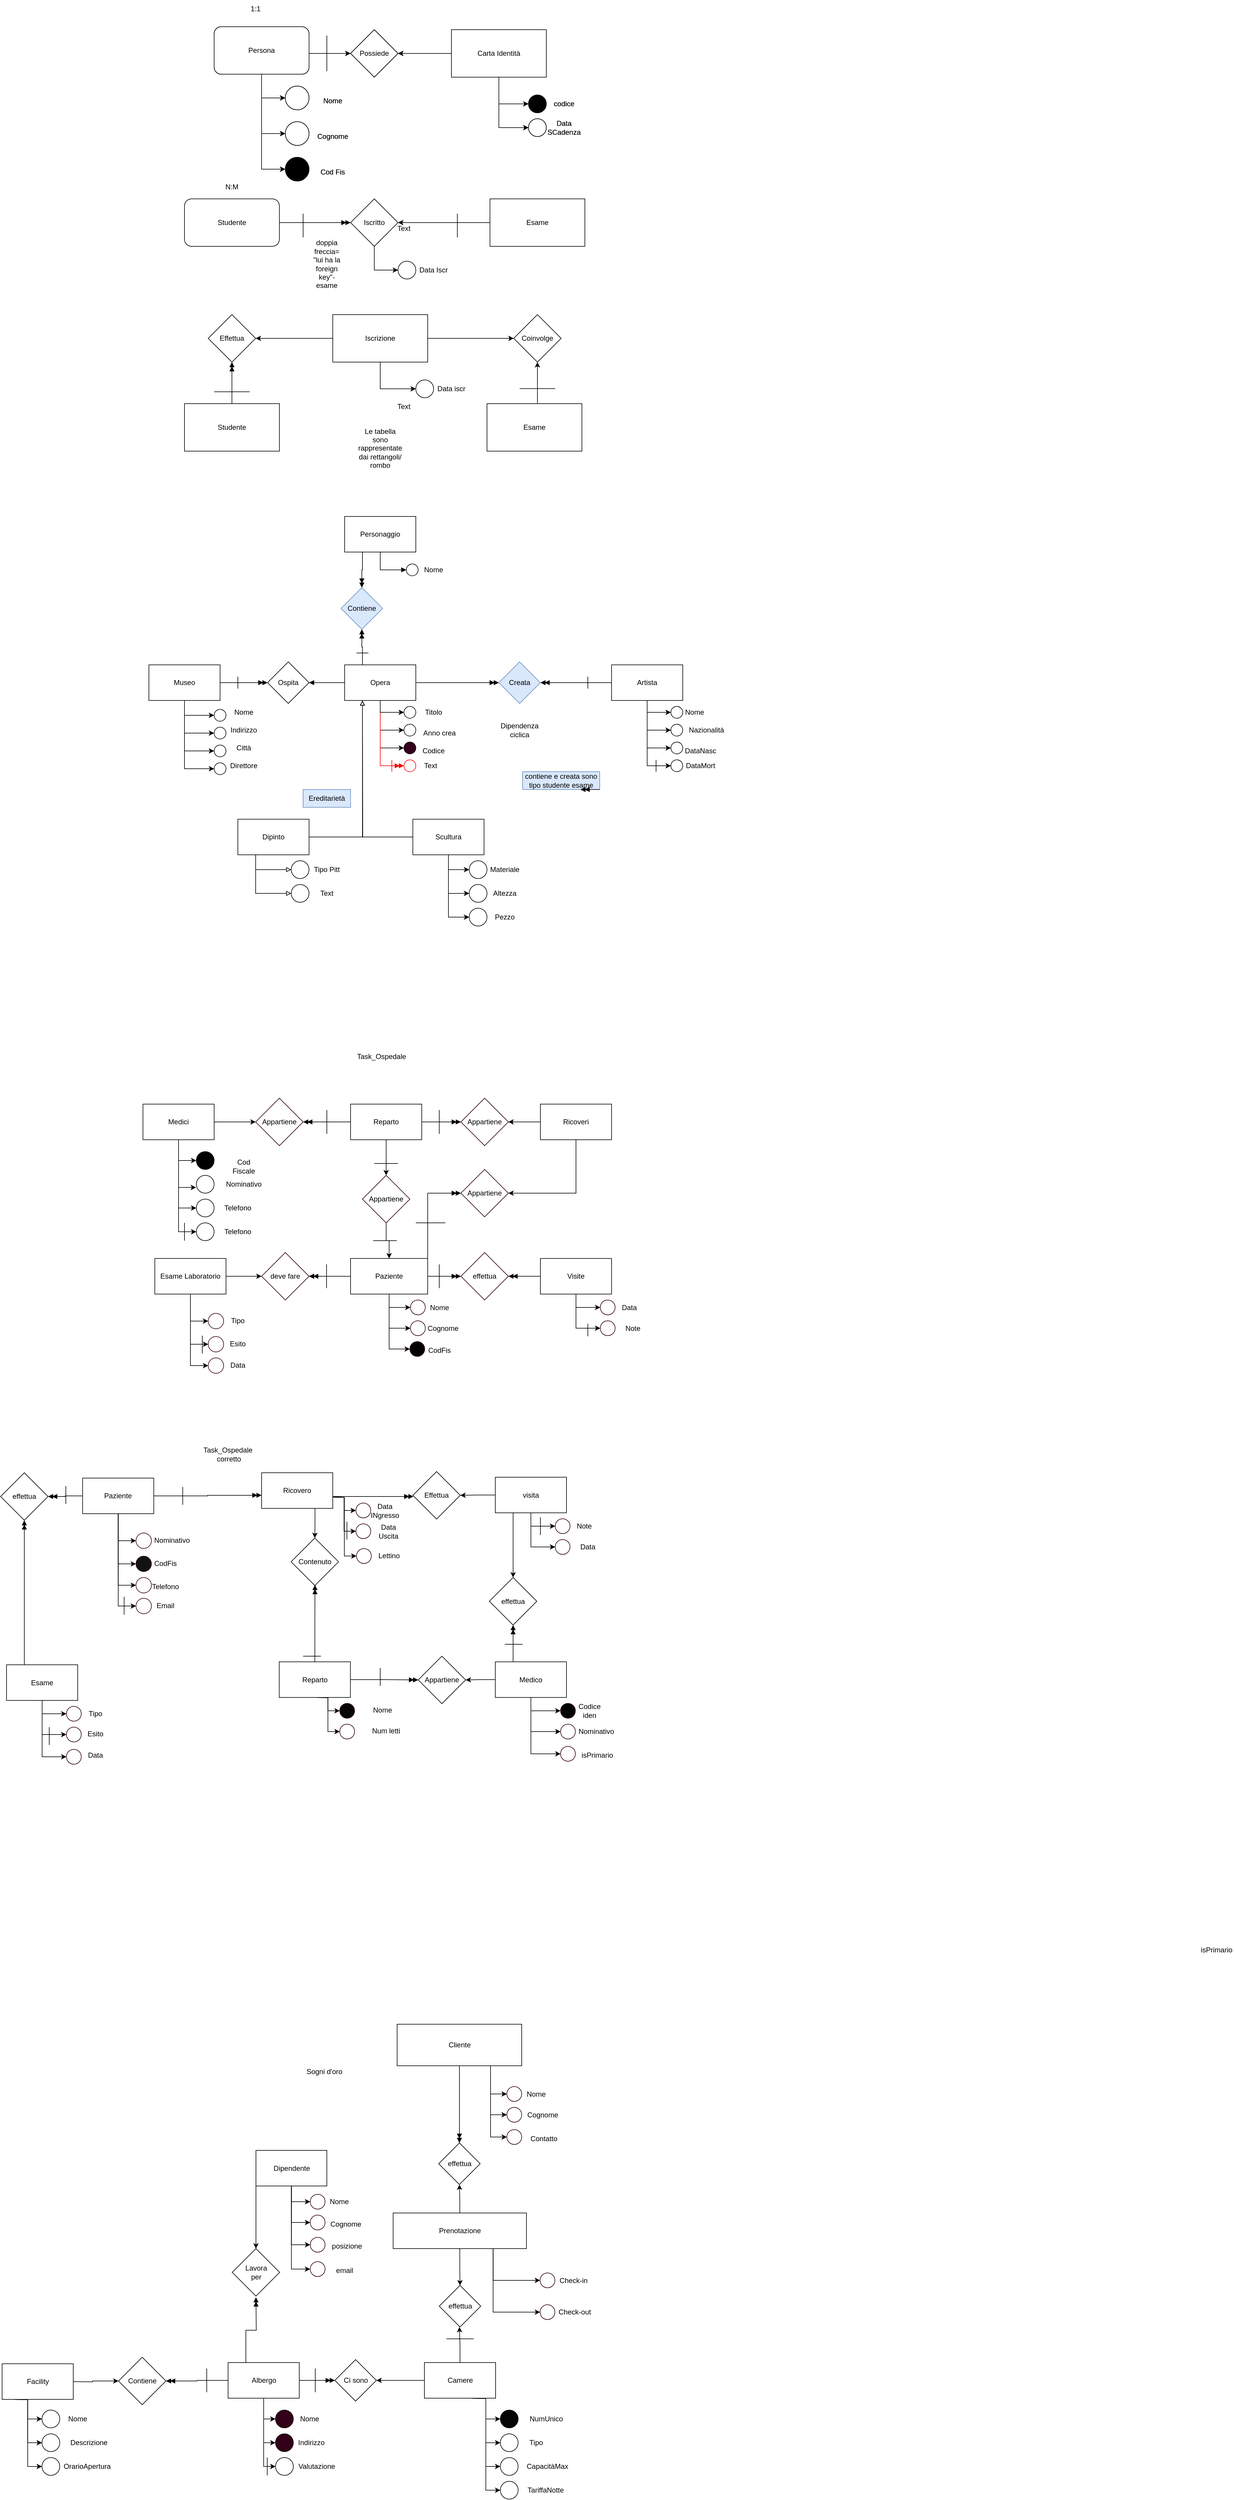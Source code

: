 <mxfile version="20.8.16" type="device"><diagram name="Pagina-1" id="oasiyfzvIuu8mQdsGeB2"><mxGraphModel dx="1862" dy="1807" grid="1" gridSize="10" guides="1" tooltips="1" connect="1" arrows="1" fold="1" page="1" pageScale="1" pageWidth="827" pageHeight="1169" math="0" shadow="0"><root><mxCell id="0"/><mxCell id="1" parent="0"/><mxCell id="8vApgWbBe3qaRdEUr-id-1" style="edgeStyle=orthogonalEdgeStyle;rounded=0;orthogonalLoop=1;jettySize=auto;html=1;exitX=0.5;exitY=1;exitDx=0;exitDy=0;entryX=0;entryY=0.5;entryDx=0;entryDy=0;" parent="1" source="8vApgWbBe3qaRdEUr-id-4" target="8vApgWbBe3qaRdEUr-id-5" edge="1"><mxGeometry relative="1" as="geometry"/></mxCell><mxCell id="8vApgWbBe3qaRdEUr-id-2" style="edgeStyle=orthogonalEdgeStyle;rounded=0;orthogonalLoop=1;jettySize=auto;html=1;exitX=0.5;exitY=1;exitDx=0;exitDy=0;entryX=0;entryY=0.5;entryDx=0;entryDy=0;" parent="1" source="8vApgWbBe3qaRdEUr-id-4" target="8vApgWbBe3qaRdEUr-id-7" edge="1"><mxGeometry relative="1" as="geometry"/></mxCell><mxCell id="8vApgWbBe3qaRdEUr-id-3" style="edgeStyle=orthogonalEdgeStyle;rounded=0;orthogonalLoop=1;jettySize=auto;html=1;exitX=0.5;exitY=1;exitDx=0;exitDy=0;entryX=0;entryY=0.5;entryDx=0;entryDy=0;" parent="1" source="8vApgWbBe3qaRdEUr-id-4" target="8vApgWbBe3qaRdEUr-id-9" edge="1"><mxGeometry relative="1" as="geometry"/></mxCell><mxCell id="8vApgWbBe3qaRdEUr-id-4" value="Persona" style="rounded=1;whiteSpace=wrap;html=1;" parent="1" vertex="1"><mxGeometry x="130" y="-1035" width="160" height="80" as="geometry"/></mxCell><mxCell id="8vApgWbBe3qaRdEUr-id-5" value="" style="ellipse;whiteSpace=wrap;html=1;aspect=fixed;" parent="1" vertex="1"><mxGeometry x="250" y="-935" width="40" height="40" as="geometry"/></mxCell><mxCell id="8vApgWbBe3qaRdEUr-id-6" value="Nome" style="text;html=1;align=center;verticalAlign=middle;whiteSpace=wrap;rounded=0;" parent="1" vertex="1"><mxGeometry x="300" y="-925" width="60" height="30" as="geometry"/></mxCell><mxCell id="8vApgWbBe3qaRdEUr-id-7" value="" style="ellipse;whiteSpace=wrap;html=1;aspect=fixed;" parent="1" vertex="1"><mxGeometry x="250" y="-875" width="40" height="40" as="geometry"/></mxCell><mxCell id="8vApgWbBe3qaRdEUr-id-8" value="Cognome" style="text;html=1;align=center;verticalAlign=middle;whiteSpace=wrap;rounded=0;" parent="1" vertex="1"><mxGeometry x="300" y="-865" width="60" height="30" as="geometry"/></mxCell><mxCell id="8vApgWbBe3qaRdEUr-id-9" value="" style="ellipse;whiteSpace=wrap;html=1;aspect=fixed;strokeColor=#000000;fillColor=#000000;" parent="1" vertex="1"><mxGeometry x="250" y="-815" width="40" height="40" as="geometry"/></mxCell><mxCell id="8vApgWbBe3qaRdEUr-id-10" value="Cod Fis" style="text;html=1;align=center;verticalAlign=middle;whiteSpace=wrap;rounded=0;" parent="1" vertex="1"><mxGeometry x="300" y="-805" width="60" height="30" as="geometry"/></mxCell><mxCell id="8vApgWbBe3qaRdEUr-id-11" style="edgeStyle=orthogonalEdgeStyle;rounded=0;orthogonalLoop=1;jettySize=auto;html=1;exitX=0.5;exitY=1;exitDx=0;exitDy=0;entryX=0;entryY=0.5;entryDx=0;entryDy=0;" parent="1" source="8vApgWbBe3qaRdEUr-id-13" target="8vApgWbBe3qaRdEUr-id-14" edge="1"><mxGeometry relative="1" as="geometry"/></mxCell><mxCell id="8vApgWbBe3qaRdEUr-id-12" style="edgeStyle=orthogonalEdgeStyle;rounded=0;orthogonalLoop=1;jettySize=auto;html=1;exitX=0.5;exitY=1;exitDx=0;exitDy=0;entryX=0;entryY=0.5;entryDx=0;entryDy=0;" parent="1" source="8vApgWbBe3qaRdEUr-id-13" target="8vApgWbBe3qaRdEUr-id-15" edge="1"><mxGeometry relative="1" as="geometry"/></mxCell><mxCell id="8vApgWbBe3qaRdEUr-id-13" value="Carta Identità" style="rounded=0;whiteSpace=wrap;html=1;" parent="1" vertex="1"><mxGeometry x="530" y="-1030" width="160" height="80" as="geometry"/></mxCell><mxCell id="8vApgWbBe3qaRdEUr-id-14" value="" style="ellipse;whiteSpace=wrap;html=1;aspect=fixed;fillColor=#000000;" parent="1" vertex="1"><mxGeometry x="660" y="-920" width="30" height="30" as="geometry"/></mxCell><mxCell id="8vApgWbBe3qaRdEUr-id-15" value="" style="ellipse;whiteSpace=wrap;html=1;aspect=fixed;" parent="1" vertex="1"><mxGeometry x="660" y="-880" width="30" height="30" as="geometry"/></mxCell><mxCell id="8vApgWbBe3qaRdEUr-id-16" value="codice" style="text;html=1;align=center;verticalAlign=middle;whiteSpace=wrap;rounded=0;" parent="1" vertex="1"><mxGeometry x="690" y="-920" width="60" height="30" as="geometry"/></mxCell><mxCell id="8vApgWbBe3qaRdEUr-id-17" value="Data SCadenza" style="text;html=1;align=center;verticalAlign=middle;whiteSpace=wrap;rounded=0;" parent="1" vertex="1"><mxGeometry x="690" y="-880" width="60" height="30" as="geometry"/></mxCell><mxCell id="8vApgWbBe3qaRdEUr-id-18" value="Possiede" style="rhombus;whiteSpace=wrap;html=1;" parent="1" vertex="1"><mxGeometry x="360" y="-1030" width="80" height="80" as="geometry"/></mxCell><mxCell id="8vApgWbBe3qaRdEUr-id-19" value="" style="endArrow=classic;html=1;rounded=0;entryX=0;entryY=0.5;entryDx=0;entryDy=0;" parent="1" target="8vApgWbBe3qaRdEUr-id-18" edge="1"><mxGeometry width="50" height="50" relative="1" as="geometry"><mxPoint x="290" y="-990" as="sourcePoint"/><mxPoint x="340" y="-1040" as="targetPoint"/></mxGeometry></mxCell><mxCell id="8vApgWbBe3qaRdEUr-id-20" value="" style="endArrow=classic;html=1;rounded=0;entryX=1;entryY=0.5;entryDx=0;entryDy=0;exitX=0;exitY=0.5;exitDx=0;exitDy=0;" parent="1" source="8vApgWbBe3qaRdEUr-id-13" target="8vApgWbBe3qaRdEUr-id-18" edge="1"><mxGeometry width="50" height="50" relative="1" as="geometry"><mxPoint x="530" y="-985" as="sourcePoint"/><mxPoint x="580" y="-1035" as="targetPoint"/></mxGeometry></mxCell><mxCell id="8vApgWbBe3qaRdEUr-id-863" style="edgeStyle=orthogonalEdgeStyle;rounded=0;orthogonalLoop=1;jettySize=auto;html=1;exitX=0.5;exitY=1;exitDx=0;exitDy=0;entryX=0;entryY=0.5;entryDx=0;entryDy=0;" parent="1" source="8vApgWbBe3qaRdEUr-id-866" target="8vApgWbBe3qaRdEUr-id-867" edge="1"><mxGeometry relative="1" as="geometry"/></mxCell><mxCell id="8vApgWbBe3qaRdEUr-id-864" style="edgeStyle=orthogonalEdgeStyle;rounded=0;orthogonalLoop=1;jettySize=auto;html=1;exitX=0.5;exitY=1;exitDx=0;exitDy=0;entryX=0;entryY=0.5;entryDx=0;entryDy=0;" parent="1" source="8vApgWbBe3qaRdEUr-id-866" target="8vApgWbBe3qaRdEUr-id-869" edge="1"><mxGeometry relative="1" as="geometry"/></mxCell><mxCell id="8vApgWbBe3qaRdEUr-id-865" style="edgeStyle=orthogonalEdgeStyle;rounded=0;orthogonalLoop=1;jettySize=auto;html=1;exitX=0.5;exitY=1;exitDx=0;exitDy=0;entryX=0;entryY=0.5;entryDx=0;entryDy=0;" parent="1" source="8vApgWbBe3qaRdEUr-id-866" target="8vApgWbBe3qaRdEUr-id-871" edge="1"><mxGeometry relative="1" as="geometry"/></mxCell><mxCell id="8vApgWbBe3qaRdEUr-id-866" value="Persona" style="rounded=1;whiteSpace=wrap;html=1;" parent="1" vertex="1"><mxGeometry x="130" y="-1035" width="160" height="80" as="geometry"/></mxCell><mxCell id="8vApgWbBe3qaRdEUr-id-867" value="" style="ellipse;whiteSpace=wrap;html=1;aspect=fixed;" parent="1" vertex="1"><mxGeometry x="250" y="-935" width="40" height="40" as="geometry"/></mxCell><mxCell id="8vApgWbBe3qaRdEUr-id-868" value="Nome" style="text;html=1;align=center;verticalAlign=middle;whiteSpace=wrap;rounded=0;" parent="1" vertex="1"><mxGeometry x="300" y="-925" width="60" height="30" as="geometry"/></mxCell><mxCell id="8vApgWbBe3qaRdEUr-id-869" value="" style="ellipse;whiteSpace=wrap;html=1;aspect=fixed;" parent="1" vertex="1"><mxGeometry x="250" y="-875" width="40" height="40" as="geometry"/></mxCell><mxCell id="8vApgWbBe3qaRdEUr-id-870" value="Cognome" style="text;html=1;align=center;verticalAlign=middle;whiteSpace=wrap;rounded=0;" parent="1" vertex="1"><mxGeometry x="300" y="-865" width="60" height="30" as="geometry"/></mxCell><mxCell id="8vApgWbBe3qaRdEUr-id-871" value="" style="ellipse;whiteSpace=wrap;html=1;aspect=fixed;strokeColor=#000000;fillColor=#000000;" parent="1" vertex="1"><mxGeometry x="250" y="-815" width="40" height="40" as="geometry"/></mxCell><mxCell id="8vApgWbBe3qaRdEUr-id-872" value="Cod Fis" style="text;html=1;align=center;verticalAlign=middle;whiteSpace=wrap;rounded=0;" parent="1" vertex="1"><mxGeometry x="300" y="-805" width="60" height="30" as="geometry"/></mxCell><mxCell id="8vApgWbBe3qaRdEUr-id-873" style="edgeStyle=orthogonalEdgeStyle;rounded=0;orthogonalLoop=1;jettySize=auto;html=1;exitX=0.5;exitY=1;exitDx=0;exitDy=0;entryX=0;entryY=0.5;entryDx=0;entryDy=0;" parent="1" source="8vApgWbBe3qaRdEUr-id-875" target="8vApgWbBe3qaRdEUr-id-876" edge="1"><mxGeometry relative="1" as="geometry"/></mxCell><mxCell id="8vApgWbBe3qaRdEUr-id-874" style="edgeStyle=orthogonalEdgeStyle;rounded=0;orthogonalLoop=1;jettySize=auto;html=1;exitX=0.5;exitY=1;exitDx=0;exitDy=0;entryX=0;entryY=0.5;entryDx=0;entryDy=0;" parent="1" source="8vApgWbBe3qaRdEUr-id-875" target="8vApgWbBe3qaRdEUr-id-877" edge="1"><mxGeometry relative="1" as="geometry"/></mxCell><mxCell id="8vApgWbBe3qaRdEUr-id-875" value="Carta Identità" style="rounded=0;whiteSpace=wrap;html=1;" parent="1" vertex="1"><mxGeometry x="530" y="-1030" width="160" height="80" as="geometry"/></mxCell><mxCell id="8vApgWbBe3qaRdEUr-id-876" value="" style="ellipse;whiteSpace=wrap;html=1;aspect=fixed;fillColor=#000000;" parent="1" vertex="1"><mxGeometry x="660" y="-920" width="30" height="30" as="geometry"/></mxCell><mxCell id="8vApgWbBe3qaRdEUr-id-877" value="" style="ellipse;whiteSpace=wrap;html=1;aspect=fixed;" parent="1" vertex="1"><mxGeometry x="660" y="-880" width="30" height="30" as="geometry"/></mxCell><mxCell id="8vApgWbBe3qaRdEUr-id-878" value="codice" style="text;html=1;align=center;verticalAlign=middle;whiteSpace=wrap;rounded=0;" parent="1" vertex="1"><mxGeometry x="690" y="-920" width="60" height="30" as="geometry"/></mxCell><mxCell id="8vApgWbBe3qaRdEUr-id-879" value="Data SCadenza" style="text;html=1;align=center;verticalAlign=middle;whiteSpace=wrap;rounded=0;" parent="1" vertex="1"><mxGeometry x="690" y="-880" width="60" height="30" as="geometry"/></mxCell><mxCell id="8vApgWbBe3qaRdEUr-id-880" value="Possiede" style="rhombus;whiteSpace=wrap;html=1;" parent="1" vertex="1"><mxGeometry x="360" y="-1030" width="80" height="80" as="geometry"/></mxCell><mxCell id="8vApgWbBe3qaRdEUr-id-881" value="" style="endArrow=classic;html=1;rounded=0;entryX=0;entryY=0.5;entryDx=0;entryDy=0;" parent="1" target="8vApgWbBe3qaRdEUr-id-880" edge="1"><mxGeometry width="50" height="50" relative="1" as="geometry"><mxPoint x="290" y="-990" as="sourcePoint"/><mxPoint x="340" y="-1040" as="targetPoint"/></mxGeometry></mxCell><mxCell id="8vApgWbBe3qaRdEUr-id-882" value="" style="endArrow=classic;html=1;rounded=0;entryX=1;entryY=0.5;entryDx=0;entryDy=0;exitX=0;exitY=0.5;exitDx=0;exitDy=0;" parent="1" source="8vApgWbBe3qaRdEUr-id-875" target="8vApgWbBe3qaRdEUr-id-880" edge="1"><mxGeometry width="50" height="50" relative="1" as="geometry"><mxPoint x="530" y="-985" as="sourcePoint"/><mxPoint x="580" y="-1035" as="targetPoint"/></mxGeometry></mxCell><mxCell id="8vApgWbBe3qaRdEUr-id-883" value="" style="endArrow=none;html=1;rounded=0;" parent="1" edge="1"><mxGeometry width="50" height="50" relative="1" as="geometry"><mxPoint x="320" y="-960" as="sourcePoint"/><mxPoint x="320" y="-1020" as="targetPoint"/></mxGeometry></mxCell><mxCell id="8vApgWbBe3qaRdEUr-id-884" value="Studente" style="rounded=1;whiteSpace=wrap;html=1;" parent="1" vertex="1"><mxGeometry x="80" y="-745" width="160" height="80" as="geometry"/></mxCell><mxCell id="8vApgWbBe3qaRdEUr-id-885" value="Esame" style="rounded=0;whiteSpace=wrap;html=1;" parent="1" vertex="1"><mxGeometry x="595" y="-745" width="160" height="80" as="geometry"/></mxCell><mxCell id="8vApgWbBe3qaRdEUr-id-919" style="edgeStyle=orthogonalEdgeStyle;rounded=0;orthogonalLoop=1;jettySize=auto;html=1;exitX=0.5;exitY=1;exitDx=0;exitDy=0;entryX=0;entryY=0.5;entryDx=0;entryDy=0;" parent="1" source="8vApgWbBe3qaRdEUr-id-886" target="8vApgWbBe3qaRdEUr-id-917" edge="1"><mxGeometry relative="1" as="geometry"/></mxCell><mxCell id="8vApgWbBe3qaRdEUr-id-886" value="Iscritto" style="rhombus;whiteSpace=wrap;html=1;" parent="1" vertex="1"><mxGeometry x="360" y="-745" width="80" height="80" as="geometry"/></mxCell><mxCell id="8vApgWbBe3qaRdEUr-id-887" value="" style="endArrow=classic;html=1;rounded=0;entryX=1;entryY=0.5;entryDx=0;entryDy=0;exitX=0;exitY=0.5;exitDx=0;exitDy=0;" parent="1" source="8vApgWbBe3qaRdEUr-id-885" target="8vApgWbBe3qaRdEUr-id-886" edge="1"><mxGeometry width="50" height="50" relative="1" as="geometry"><mxPoint x="595" y="-695" as="sourcePoint"/><mxPoint x="645" y="-745" as="targetPoint"/></mxGeometry></mxCell><mxCell id="8vApgWbBe3qaRdEUr-id-888" value="" style="endArrow=doubleBlock;html=1;rounded=0;endFill=1;entryX=0;entryY=0.5;entryDx=0;entryDy=0;exitX=1;exitY=0.5;exitDx=0;exitDy=0;" parent="1" source="8vApgWbBe3qaRdEUr-id-884" target="8vApgWbBe3qaRdEUr-id-886" edge="1"><mxGeometry width="50" height="50" relative="1" as="geometry"><mxPoint x="240" y="-700" as="sourcePoint"/><mxPoint x="290" y="-750" as="targetPoint"/></mxGeometry></mxCell><mxCell id="8vApgWbBe3qaRdEUr-id-889" value="" style="endArrow=none;html=1;rounded=0;" parent="1" edge="1"><mxGeometry width="50" height="50" relative="1" as="geometry"><mxPoint x="280" y="-680" as="sourcePoint"/><mxPoint x="280" y="-720" as="targetPoint"/></mxGeometry></mxCell><mxCell id="8vApgWbBe3qaRdEUr-id-917" value="" style="ellipse;whiteSpace=wrap;html=1;aspect=fixed;" parent="1" vertex="1"><mxGeometry x="440" y="-640" width="30" height="30" as="geometry"/></mxCell><mxCell id="8vApgWbBe3qaRdEUr-id-918" value="Data Iscr" style="text;html=1;strokeColor=none;fillColor=none;align=center;verticalAlign=middle;whiteSpace=wrap;rounded=0;" parent="1" vertex="1"><mxGeometry x="470" y="-640" width="60" height="30" as="geometry"/></mxCell><mxCell id="8vApgWbBe3qaRdEUr-id-920" value="" style="endArrow=none;html=1;rounded=0;" parent="1" edge="1"><mxGeometry width="50" height="50" relative="1" as="geometry"><mxPoint x="540" y="-680" as="sourcePoint"/><mxPoint x="540" y="-720" as="targetPoint"/></mxGeometry></mxCell><mxCell id="8vApgWbBe3qaRdEUr-id-921" value="Esame" style="rounded=0;whiteSpace=wrap;html=1;" parent="1" vertex="1"><mxGeometry x="590" y="-400" width="160" height="80" as="geometry"/></mxCell><mxCell id="8vApgWbBe3qaRdEUr-id-925" style="edgeStyle=orthogonalEdgeStyle;rounded=0;orthogonalLoop=1;jettySize=auto;html=1;exitX=0.5;exitY=1;exitDx=0;exitDy=0;entryX=0;entryY=0.5;entryDx=0;entryDy=0;" parent="1" source="8vApgWbBe3qaRdEUr-id-922" target="8vApgWbBe3qaRdEUr-id-924" edge="1"><mxGeometry relative="1" as="geometry"/></mxCell><mxCell id="8vApgWbBe3qaRdEUr-id-922" value="Iscrizione" style="rounded=0;whiteSpace=wrap;html=1;" parent="1" vertex="1"><mxGeometry x="330" y="-550" width="160" height="80" as="geometry"/></mxCell><mxCell id="8vApgWbBe3qaRdEUr-id-923" value="Studente" style="rounded=0;whiteSpace=wrap;html=1;" parent="1" vertex="1"><mxGeometry x="80" y="-400" width="160" height="80" as="geometry"/></mxCell><mxCell id="8vApgWbBe3qaRdEUr-id-924" value="" style="ellipse;whiteSpace=wrap;html=1;aspect=fixed;" parent="1" vertex="1"><mxGeometry x="470" y="-440" width="30" height="30" as="geometry"/></mxCell><mxCell id="8vApgWbBe3qaRdEUr-id-926" value="Data iscr" style="text;html=1;strokeColor=none;fillColor=none;align=center;verticalAlign=middle;whiteSpace=wrap;rounded=0;" parent="1" vertex="1"><mxGeometry x="500" y="-440" width="60" height="30" as="geometry"/></mxCell><mxCell id="8vApgWbBe3qaRdEUr-id-927" value="Effettua" style="rhombus;whiteSpace=wrap;html=1;" parent="1" vertex="1"><mxGeometry x="120" y="-550" width="80" height="80" as="geometry"/></mxCell><mxCell id="8vApgWbBe3qaRdEUr-id-929" value="" style="endArrow=doubleBlock;html=1;rounded=0;entryX=0.5;entryY=1;entryDx=0;entryDy=0;endFill=1;" parent="1" target="8vApgWbBe3qaRdEUr-id-927" edge="1"><mxGeometry width="50" height="50" relative="1" as="geometry"><mxPoint x="160" y="-400" as="sourcePoint"/><mxPoint x="210" y="-450" as="targetPoint"/></mxGeometry></mxCell><mxCell id="8vApgWbBe3qaRdEUr-id-931" value="" style="endArrow=none;html=1;rounded=0;" parent="1" edge="1"><mxGeometry width="50" height="50" relative="1" as="geometry"><mxPoint x="130" y="-420" as="sourcePoint"/><mxPoint x="190" y="-420" as="targetPoint"/></mxGeometry></mxCell><mxCell id="8vApgWbBe3qaRdEUr-id-933" value="" style="endArrow=classic;html=1;rounded=0;entryX=1;entryY=0.5;entryDx=0;entryDy=0;" parent="1" target="8vApgWbBe3qaRdEUr-id-927" edge="1"><mxGeometry width="50" height="50" relative="1" as="geometry"><mxPoint x="330" y="-510" as="sourcePoint"/><mxPoint x="380" y="-560" as="targetPoint"/></mxGeometry></mxCell><mxCell id="8vApgWbBe3qaRdEUr-id-934" value="Coinvolge" style="rhombus;whiteSpace=wrap;html=1;" parent="1" vertex="1"><mxGeometry x="635" y="-550" width="80" height="80" as="geometry"/></mxCell><mxCell id="8vApgWbBe3qaRdEUr-id-935" value="" style="endArrow=classic;html=1;rounded=0;entryX=0;entryY=0.5;entryDx=0;entryDy=0;" parent="1" target="8vApgWbBe3qaRdEUr-id-934" edge="1"><mxGeometry width="50" height="50" relative="1" as="geometry"><mxPoint x="490" y="-510" as="sourcePoint"/><mxPoint x="540" y="-560" as="targetPoint"/></mxGeometry></mxCell><mxCell id="8vApgWbBe3qaRdEUr-id-937" value="" style="endArrow=classic;html=1;rounded=0;entryX=0.5;entryY=1;entryDx=0;entryDy=0;" parent="1" target="8vApgWbBe3qaRdEUr-id-934" edge="1"><mxGeometry width="50" height="50" relative="1" as="geometry"><mxPoint x="675" y="-400" as="sourcePoint"/><mxPoint x="720" y="-450" as="targetPoint"/></mxGeometry></mxCell><mxCell id="8vApgWbBe3qaRdEUr-id-939" value="" style="endArrow=none;html=1;rounded=0;" parent="1" edge="1"><mxGeometry width="50" height="50" relative="1" as="geometry"><mxPoint x="645" y="-425.43" as="sourcePoint"/><mxPoint x="705" y="-425.43" as="targetPoint"/></mxGeometry></mxCell><mxCell id="8vApgWbBe3qaRdEUr-id-941" value="Text" style="text;html=1;strokeColor=none;fillColor=none;align=center;verticalAlign=middle;whiteSpace=wrap;rounded=0;" parent="1" vertex="1"><mxGeometry x="420" y="-410" width="60" height="30" as="geometry"/></mxCell><mxCell id="8vApgWbBe3qaRdEUr-id-942" value="Le tabella sono rappresentate dai rettangoli/ rombo" style="text;html=1;strokeColor=none;fillColor=none;align=center;verticalAlign=middle;whiteSpace=wrap;rounded=0;" parent="1" vertex="1"><mxGeometry x="380" y="-340" width="60" height="30" as="geometry"/></mxCell><mxCell id="8vApgWbBe3qaRdEUr-id-943" value="Text" style="text;html=1;strokeColor=none;fillColor=none;align=center;verticalAlign=middle;whiteSpace=wrap;rounded=0;" parent="1" vertex="1"><mxGeometry x="420" y="-710" width="60" height="30" as="geometry"/></mxCell><mxCell id="8vApgWbBe3qaRdEUr-id-944" value="1:1" style="text;html=1;strokeColor=none;fillColor=none;align=center;verticalAlign=middle;whiteSpace=wrap;rounded=0;" parent="1" vertex="1"><mxGeometry x="170" y="-1080" width="60" height="30" as="geometry"/></mxCell><mxCell id="8vApgWbBe3qaRdEUr-id-945" value="N:M" style="text;html=1;strokeColor=none;fillColor=none;align=center;verticalAlign=middle;whiteSpace=wrap;rounded=0;" parent="1" vertex="1"><mxGeometry x="130" y="-780" width="60" height="30" as="geometry"/></mxCell><mxCell id="8vApgWbBe3qaRdEUr-id-946" value="doppia freccia= &quot;lui ha la foreign key&quot;- esame" style="text;html=1;strokeColor=none;fillColor=none;align=center;verticalAlign=middle;whiteSpace=wrap;rounded=0;" parent="1" vertex="1"><mxGeometry x="290" y="-650" width="60" height="30" as="geometry"/></mxCell><mxCell id="8vApgWbBe3qaRdEUr-id-1001" style="edgeStyle=orthogonalEdgeStyle;rounded=0;orthogonalLoop=1;jettySize=auto;html=1;exitX=0;exitY=0.5;exitDx=0;exitDy=0;entryX=0.25;entryY=1;entryDx=0;entryDy=0;endArrow=block;endFill=0;" parent="1" source="8vApgWbBe3qaRdEUr-id-948" target="8vApgWbBe3qaRdEUr-id-991" edge="1"><mxGeometry relative="1" as="geometry"/></mxCell><mxCell id="8vApgWbBe3qaRdEUr-id-1031" style="edgeStyle=orthogonalEdgeStyle;rounded=0;orthogonalLoop=1;jettySize=auto;html=1;exitX=0.5;exitY=1;exitDx=0;exitDy=0;entryX=0;entryY=0.5;entryDx=0;entryDy=0;endArrow=classic;endFill=1;" parent="1" source="8vApgWbBe3qaRdEUr-id-948" target="8vApgWbBe3qaRdEUr-id-1029" edge="1"><mxGeometry relative="1" as="geometry"/></mxCell><mxCell id="8vApgWbBe3qaRdEUr-id-1032" style="edgeStyle=orthogonalEdgeStyle;rounded=0;orthogonalLoop=1;jettySize=auto;html=1;exitX=0.5;exitY=1;exitDx=0;exitDy=0;entryX=0;entryY=0.5;entryDx=0;entryDy=0;endArrow=classic;endFill=1;" parent="1" source="8vApgWbBe3qaRdEUr-id-948" target="8vApgWbBe3qaRdEUr-id-1021" edge="1"><mxGeometry relative="1" as="geometry"/></mxCell><mxCell id="8vApgWbBe3qaRdEUr-id-1034" style="edgeStyle=orthogonalEdgeStyle;rounded=0;orthogonalLoop=1;jettySize=auto;html=1;exitX=0.5;exitY=1;exitDx=0;exitDy=0;entryX=0;entryY=0.5;entryDx=0;entryDy=0;endArrow=classic;endFill=1;" parent="1" source="8vApgWbBe3qaRdEUr-id-948" target="8vApgWbBe3qaRdEUr-id-1020" edge="1"><mxGeometry relative="1" as="geometry"/></mxCell><mxCell id="8vApgWbBe3qaRdEUr-id-948" value="Scultura" style="rounded=0;whiteSpace=wrap;html=1;" parent="1" vertex="1"><mxGeometry x="465" y="300" width="120" height="60" as="geometry"/></mxCell><mxCell id="8vApgWbBe3qaRdEUr-id-963" style="edgeStyle=orthogonalEdgeStyle;rounded=0;orthogonalLoop=1;jettySize=auto;html=1;exitX=0.5;exitY=1;exitDx=0;exitDy=0;endArrow=classic;endFill=1;entryX=0;entryY=0.5;entryDx=0;entryDy=0;" parent="1" source="8vApgWbBe3qaRdEUr-id-951" target="8vApgWbBe3qaRdEUr-id-954" edge="1"><mxGeometry relative="1" as="geometry"><mxPoint x="90" y="175" as="targetPoint"/></mxGeometry></mxCell><mxCell id="8vApgWbBe3qaRdEUr-id-964" style="edgeStyle=orthogonalEdgeStyle;rounded=0;orthogonalLoop=1;jettySize=auto;html=1;exitX=0.5;exitY=1;exitDx=0;exitDy=0;entryX=0;entryY=0.5;entryDx=0;entryDy=0;endArrow=classic;endFill=1;" parent="1" source="8vApgWbBe3qaRdEUr-id-951" target="8vApgWbBe3qaRdEUr-id-955" edge="1"><mxGeometry relative="1" as="geometry"/></mxCell><mxCell id="8vApgWbBe3qaRdEUr-id-965" style="edgeStyle=orthogonalEdgeStyle;rounded=0;orthogonalLoop=1;jettySize=auto;html=1;exitX=0.5;exitY=1;exitDx=0;exitDy=0;entryX=0;entryY=0.5;entryDx=0;entryDy=0;endArrow=classic;endFill=1;" parent="1" source="8vApgWbBe3qaRdEUr-id-951" target="8vApgWbBe3qaRdEUr-id-957" edge="1"><mxGeometry relative="1" as="geometry"/></mxCell><mxCell id="8vApgWbBe3qaRdEUr-id-966" style="edgeStyle=orthogonalEdgeStyle;rounded=0;orthogonalLoop=1;jettySize=auto;html=1;exitX=0.5;exitY=1;exitDx=0;exitDy=0;entryX=0;entryY=0.5;entryDx=0;entryDy=0;endArrow=classic;endFill=1;" parent="1" source="8vApgWbBe3qaRdEUr-id-951" target="8vApgWbBe3qaRdEUr-id-953" edge="1"><mxGeometry relative="1" as="geometry"/></mxCell><mxCell id="8vApgWbBe3qaRdEUr-id-1043" style="edgeStyle=orthogonalEdgeStyle;rounded=0;orthogonalLoop=1;jettySize=auto;html=1;exitX=1;exitY=0.5;exitDx=0;exitDy=0;entryX=0;entryY=0.5;entryDx=0;entryDy=0;endArrow=doubleBlock;endFill=1;" parent="1" source="8vApgWbBe3qaRdEUr-id-951" target="8vApgWbBe3qaRdEUr-id-1042" edge="1"><mxGeometry relative="1" as="geometry"/></mxCell><mxCell id="8vApgWbBe3qaRdEUr-id-951" value="Museo" style="rounded=0;whiteSpace=wrap;html=1;" parent="1" vertex="1"><mxGeometry x="20" y="40" width="120" height="60" as="geometry"/></mxCell><mxCell id="8vApgWbBe3qaRdEUr-id-1003" style="edgeStyle=orthogonalEdgeStyle;rounded=0;orthogonalLoop=1;jettySize=auto;html=1;exitX=1;exitY=0.5;exitDx=0;exitDy=0;endArrow=block;endFill=0;" parent="1" source="8vApgWbBe3qaRdEUr-id-952" edge="1"><mxGeometry relative="1" as="geometry"><mxPoint x="380" y="100.0" as="targetPoint"/></mxGeometry></mxCell><mxCell id="8vApgWbBe3qaRdEUr-id-1010" style="edgeStyle=orthogonalEdgeStyle;rounded=0;orthogonalLoop=1;jettySize=auto;html=1;exitX=0.25;exitY=1;exitDx=0;exitDy=0;entryX=0;entryY=0.5;entryDx=0;entryDy=0;endArrow=block;endFill=0;" parent="1" source="8vApgWbBe3qaRdEUr-id-952" target="8vApgWbBe3qaRdEUr-id-1004" edge="1"><mxGeometry relative="1" as="geometry"/></mxCell><mxCell id="8vApgWbBe3qaRdEUr-id-1011" style="edgeStyle=orthogonalEdgeStyle;rounded=0;orthogonalLoop=1;jettySize=auto;html=1;exitX=0.25;exitY=1;exitDx=0;exitDy=0;entryX=0;entryY=0.5;entryDx=0;entryDy=0;endArrow=block;endFill=0;" parent="1" source="8vApgWbBe3qaRdEUr-id-952" target="8vApgWbBe3qaRdEUr-id-1006" edge="1"><mxGeometry relative="1" as="geometry"/></mxCell><mxCell id="8vApgWbBe3qaRdEUr-id-952" value="Dipinto" style="rounded=0;whiteSpace=wrap;html=1;" parent="1" vertex="1"><mxGeometry x="170" y="300" width="120" height="60" as="geometry"/></mxCell><mxCell id="8vApgWbBe3qaRdEUr-id-953" value="" style="ellipse;whiteSpace=wrap;html=1;aspect=fixed;" parent="1" vertex="1"><mxGeometry x="130" y="115" width="20" height="20" as="geometry"/></mxCell><mxCell id="8vApgWbBe3qaRdEUr-id-954" value="" style="ellipse;whiteSpace=wrap;html=1;aspect=fixed;" parent="1" vertex="1"><mxGeometry x="130" y="145" width="20" height="20" as="geometry"/></mxCell><mxCell id="8vApgWbBe3qaRdEUr-id-955" value="" style="ellipse;whiteSpace=wrap;html=1;aspect=fixed;" parent="1" vertex="1"><mxGeometry x="130" y="175" width="20" height="20" as="geometry"/></mxCell><mxCell id="8vApgWbBe3qaRdEUr-id-957" value="" style="ellipse;whiteSpace=wrap;html=1;aspect=fixed;" parent="1" vertex="1"><mxGeometry x="130" y="205" width="20" height="20" as="geometry"/></mxCell><mxCell id="8vApgWbBe3qaRdEUr-id-967" value="Nome" style="text;html=1;strokeColor=none;fillColor=none;align=center;verticalAlign=middle;whiteSpace=wrap;rounded=0;" parent="1" vertex="1"><mxGeometry x="150" y="105" width="60" height="30" as="geometry"/></mxCell><mxCell id="8vApgWbBe3qaRdEUr-id-970" value="Indirizzo" style="text;html=1;strokeColor=none;fillColor=none;align=center;verticalAlign=middle;whiteSpace=wrap;rounded=0;" parent="1" vertex="1"><mxGeometry x="150" y="135" width="60" height="30" as="geometry"/></mxCell><mxCell id="8vApgWbBe3qaRdEUr-id-971" value="Città" style="text;html=1;strokeColor=none;fillColor=none;align=center;verticalAlign=middle;whiteSpace=wrap;rounded=0;" parent="1" vertex="1"><mxGeometry x="150" y="165" width="60" height="30" as="geometry"/></mxCell><mxCell id="8vApgWbBe3qaRdEUr-id-972" value="Direttore" style="text;html=1;strokeColor=none;fillColor=none;align=center;verticalAlign=middle;whiteSpace=wrap;rounded=0;" parent="1" vertex="1"><mxGeometry x="150" y="195" width="60" height="30" as="geometry"/></mxCell><mxCell id="8vApgWbBe3qaRdEUr-id-973" style="edgeStyle=orthogonalEdgeStyle;rounded=0;orthogonalLoop=1;jettySize=auto;html=1;exitX=0.5;exitY=1;exitDx=0;exitDy=0;endArrow=classic;endFill=1;entryX=0;entryY=0.5;entryDx=0;entryDy=0;" parent="1" source="8vApgWbBe3qaRdEUr-id-977" target="8vApgWbBe3qaRdEUr-id-979" edge="1"><mxGeometry relative="1" as="geometry"><mxPoint x="860" y="170" as="targetPoint"/></mxGeometry></mxCell><mxCell id="8vApgWbBe3qaRdEUr-id-974" style="edgeStyle=orthogonalEdgeStyle;rounded=0;orthogonalLoop=1;jettySize=auto;html=1;exitX=0.5;exitY=1;exitDx=0;exitDy=0;entryX=0;entryY=0.5;entryDx=0;entryDy=0;endArrow=classic;endFill=1;" parent="1" source="8vApgWbBe3qaRdEUr-id-977" target="8vApgWbBe3qaRdEUr-id-980" edge="1"><mxGeometry relative="1" as="geometry"/></mxCell><mxCell id="8vApgWbBe3qaRdEUr-id-975" style="edgeStyle=orthogonalEdgeStyle;rounded=0;orthogonalLoop=1;jettySize=auto;html=1;exitX=0.5;exitY=1;exitDx=0;exitDy=0;entryX=0;entryY=0.5;entryDx=0;entryDy=0;endArrow=classic;endFill=1;" parent="1" source="8vApgWbBe3qaRdEUr-id-977" target="8vApgWbBe3qaRdEUr-id-981" edge="1"><mxGeometry relative="1" as="geometry"/></mxCell><mxCell id="8vApgWbBe3qaRdEUr-id-976" style="edgeStyle=orthogonalEdgeStyle;rounded=0;orthogonalLoop=1;jettySize=auto;html=1;exitX=0.5;exitY=1;exitDx=0;exitDy=0;entryX=0;entryY=0.5;entryDx=0;entryDy=0;endArrow=classic;endFill=1;" parent="1" source="8vApgWbBe3qaRdEUr-id-977" target="8vApgWbBe3qaRdEUr-id-978" edge="1"><mxGeometry relative="1" as="geometry"/></mxCell><mxCell id="8vApgWbBe3qaRdEUr-id-1037" style="edgeStyle=orthogonalEdgeStyle;rounded=0;orthogonalLoop=1;jettySize=auto;html=1;exitX=0;exitY=0.5;exitDx=0;exitDy=0;entryX=1;entryY=0.5;entryDx=0;entryDy=0;endArrow=doubleBlock;endFill=1;" parent="1" source="8vApgWbBe3qaRdEUr-id-977" target="8vApgWbBe3qaRdEUr-id-1035" edge="1"><mxGeometry relative="1" as="geometry"/></mxCell><mxCell id="8vApgWbBe3qaRdEUr-id-977" value="Artista" style="rounded=0;whiteSpace=wrap;html=1;" parent="1" vertex="1"><mxGeometry x="800" y="40" width="120" height="60" as="geometry"/></mxCell><mxCell id="8vApgWbBe3qaRdEUr-id-978" value="" style="ellipse;whiteSpace=wrap;html=1;aspect=fixed;" parent="1" vertex="1"><mxGeometry x="900" y="110" width="20" height="20" as="geometry"/></mxCell><mxCell id="8vApgWbBe3qaRdEUr-id-979" value="" style="ellipse;whiteSpace=wrap;html=1;aspect=fixed;" parent="1" vertex="1"><mxGeometry x="900" y="140" width="20" height="20" as="geometry"/></mxCell><mxCell id="8vApgWbBe3qaRdEUr-id-980" value="" style="ellipse;whiteSpace=wrap;html=1;aspect=fixed;" parent="1" vertex="1"><mxGeometry x="900" y="170" width="20" height="20" as="geometry"/></mxCell><mxCell id="8vApgWbBe3qaRdEUr-id-981" value="" style="ellipse;whiteSpace=wrap;html=1;aspect=fixed;" parent="1" vertex="1"><mxGeometry x="900" y="200" width="20" height="20" as="geometry"/></mxCell><mxCell id="8vApgWbBe3qaRdEUr-id-982" value="Nome" style="text;html=1;strokeColor=none;fillColor=none;align=center;verticalAlign=middle;whiteSpace=wrap;rounded=0;" parent="1" vertex="1"><mxGeometry x="910" y="105" width="60" height="30" as="geometry"/></mxCell><mxCell id="8vApgWbBe3qaRdEUr-id-983" value="Nazionalità" style="text;html=1;strokeColor=none;fillColor=none;align=center;verticalAlign=middle;whiteSpace=wrap;rounded=0;" parent="1" vertex="1"><mxGeometry x="930" y="135" width="60" height="30" as="geometry"/></mxCell><mxCell id="8vApgWbBe3qaRdEUr-id-984" value="DataNasc" style="text;html=1;strokeColor=none;fillColor=none;align=center;verticalAlign=middle;whiteSpace=wrap;rounded=0;" parent="1" vertex="1"><mxGeometry x="920" y="170" width="60" height="30" as="geometry"/></mxCell><mxCell id="8vApgWbBe3qaRdEUr-id-985" value="DataMort" style="text;html=1;strokeColor=none;fillColor=none;align=center;verticalAlign=middle;whiteSpace=wrap;rounded=0;" parent="1" vertex="1"><mxGeometry x="920" y="195" width="60" height="30" as="geometry"/></mxCell><mxCell id="8vApgWbBe3qaRdEUr-id-986" value="" style="endArrow=none;html=1;rounded=0;" parent="1" edge="1"><mxGeometry width="50" height="50" relative="1" as="geometry"><mxPoint x="875" y="220" as="sourcePoint"/><mxPoint x="875" y="200" as="targetPoint"/></mxGeometry></mxCell><mxCell id="8vApgWbBe3qaRdEUr-id-987" style="edgeStyle=orthogonalEdgeStyle;rounded=0;orthogonalLoop=1;jettySize=auto;html=1;exitX=0.5;exitY=1;exitDx=0;exitDy=0;endArrow=classic;endFill=1;entryX=0;entryY=0.5;entryDx=0;entryDy=0;" parent="1" source="8vApgWbBe3qaRdEUr-id-991" target="8vApgWbBe3qaRdEUr-id-993" edge="1"><mxGeometry relative="1" as="geometry"><mxPoint x="410" y="170" as="targetPoint"/></mxGeometry></mxCell><mxCell id="8vApgWbBe3qaRdEUr-id-988" style="edgeStyle=orthogonalEdgeStyle;rounded=0;orthogonalLoop=1;jettySize=auto;html=1;exitX=0.5;exitY=1;exitDx=0;exitDy=0;entryX=0;entryY=0.5;entryDx=0;entryDy=0;endArrow=classic;endFill=1;" parent="1" source="8vApgWbBe3qaRdEUr-id-991" target="8vApgWbBe3qaRdEUr-id-994" edge="1"><mxGeometry relative="1" as="geometry"/></mxCell><mxCell id="8vApgWbBe3qaRdEUr-id-989" style="edgeStyle=orthogonalEdgeStyle;rounded=0;orthogonalLoop=1;jettySize=auto;html=1;exitX=0.5;exitY=1;exitDx=0;exitDy=0;entryX=0;entryY=0.5;entryDx=0;entryDy=0;endArrow=doubleBlock;endFill=1;strokeColor=#f90606;" parent="1" source="8vApgWbBe3qaRdEUr-id-991" target="8vApgWbBe3qaRdEUr-id-995" edge="1"><mxGeometry relative="1" as="geometry"/></mxCell><mxCell id="8vApgWbBe3qaRdEUr-id-990" style="edgeStyle=orthogonalEdgeStyle;rounded=0;orthogonalLoop=1;jettySize=auto;html=1;exitX=0.5;exitY=1;exitDx=0;exitDy=0;entryX=0;entryY=0.5;entryDx=0;entryDy=0;endArrow=classic;endFill=1;" parent="1" source="8vApgWbBe3qaRdEUr-id-991" target="8vApgWbBe3qaRdEUr-id-992" edge="1"><mxGeometry relative="1" as="geometry"/></mxCell><mxCell id="8vApgWbBe3qaRdEUr-id-1036" style="edgeStyle=orthogonalEdgeStyle;rounded=0;orthogonalLoop=1;jettySize=auto;html=1;exitX=1;exitY=0.5;exitDx=0;exitDy=0;entryX=0;entryY=0.5;entryDx=0;entryDy=0;endArrow=doubleBlock;endFill=1;" parent="1" source="8vApgWbBe3qaRdEUr-id-991" target="8vApgWbBe3qaRdEUr-id-1035" edge="1"><mxGeometry relative="1" as="geometry"/></mxCell><mxCell id="8vApgWbBe3qaRdEUr-id-1044" style="edgeStyle=orthogonalEdgeStyle;rounded=0;orthogonalLoop=1;jettySize=auto;html=1;exitX=0;exitY=0.5;exitDx=0;exitDy=0;entryX=1;entryY=0.5;entryDx=0;entryDy=0;endArrow=block;endFill=1;" parent="1" source="8vApgWbBe3qaRdEUr-id-991" target="8vApgWbBe3qaRdEUr-id-1042" edge="1"><mxGeometry relative="1" as="geometry"/></mxCell><mxCell id="8vApgWbBe3qaRdEUr-id-1055" style="edgeStyle=orthogonalEdgeStyle;rounded=0;orthogonalLoop=1;jettySize=auto;html=1;exitX=0.25;exitY=0;exitDx=0;exitDy=0;entryX=0.5;entryY=1;entryDx=0;entryDy=0;strokeColor=#000000;endArrow=doubleBlock;endFill=1;" parent="1" source="8vApgWbBe3qaRdEUr-id-991" target="8vApgWbBe3qaRdEUr-id-1052" edge="1"><mxGeometry relative="1" as="geometry"/></mxCell><mxCell id="8vApgWbBe3qaRdEUr-id-991" value="Opera" style="rounded=0;whiteSpace=wrap;html=1;" parent="1" vertex="1"><mxGeometry x="350" y="40" width="120" height="60" as="geometry"/></mxCell><mxCell id="8vApgWbBe3qaRdEUr-id-992" value="" style="ellipse;whiteSpace=wrap;html=1;aspect=fixed;" parent="1" vertex="1"><mxGeometry x="450" y="110" width="20" height="20" as="geometry"/></mxCell><mxCell id="8vApgWbBe3qaRdEUr-id-993" value="" style="ellipse;whiteSpace=wrap;html=1;aspect=fixed;" parent="1" vertex="1"><mxGeometry x="450" y="140" width="20" height="20" as="geometry"/></mxCell><mxCell id="8vApgWbBe3qaRdEUr-id-994" value="" style="ellipse;whiteSpace=wrap;html=1;aspect=fixed;fillColor=#33001A;" parent="1" vertex="1"><mxGeometry x="450" y="170" width="20" height="20" as="geometry"/></mxCell><mxCell id="8vApgWbBe3qaRdEUr-id-995" value="" style="ellipse;whiteSpace=wrap;html=1;aspect=fixed;strokeColor=#f90606;" parent="1" vertex="1"><mxGeometry x="450" y="200" width="20" height="20" as="geometry"/></mxCell><mxCell id="8vApgWbBe3qaRdEUr-id-996" value="Titolo" style="text;html=1;strokeColor=none;fillColor=none;align=center;verticalAlign=middle;whiteSpace=wrap;rounded=0;" parent="1" vertex="1"><mxGeometry x="470" y="105" width="60" height="30" as="geometry"/></mxCell><mxCell id="8vApgWbBe3qaRdEUr-id-997" value="Anno crea" style="text;html=1;strokeColor=none;fillColor=none;align=center;verticalAlign=middle;whiteSpace=wrap;rounded=0;" parent="1" vertex="1"><mxGeometry x="480" y="140" width="60" height="30" as="geometry"/></mxCell><mxCell id="8vApgWbBe3qaRdEUr-id-998" value="Codice" style="text;html=1;strokeColor=none;fillColor=none;align=center;verticalAlign=middle;whiteSpace=wrap;rounded=0;" parent="1" vertex="1"><mxGeometry x="470" y="170" width="60" height="30" as="geometry"/></mxCell><mxCell id="8vApgWbBe3qaRdEUr-id-1000" value="" style="endArrow=none;html=1;rounded=0;strokeColor=#ff0000;" parent="1" edge="1"><mxGeometry width="50" height="50" relative="1" as="geometry"><mxPoint x="429.57" y="220.0" as="sourcePoint"/><mxPoint x="429.57" y="200.0" as="targetPoint"/></mxGeometry></mxCell><mxCell id="8vApgWbBe3qaRdEUr-id-1004" value="" style="ellipse;whiteSpace=wrap;html=1;aspect=fixed;fillColor=#FFFFFF;" parent="1" vertex="1"><mxGeometry x="260" y="370" width="30" height="30" as="geometry"/></mxCell><mxCell id="8vApgWbBe3qaRdEUr-id-1006" value="" style="ellipse;whiteSpace=wrap;html=1;aspect=fixed;fillColor=#FFFFFF;" parent="1" vertex="1"><mxGeometry x="260" y="410" width="30" height="30" as="geometry"/></mxCell><mxCell id="8vApgWbBe3qaRdEUr-id-1007" value="Tipo Pitt" style="text;html=1;strokeColor=none;fillColor=none;align=center;verticalAlign=middle;whiteSpace=wrap;rounded=0;" parent="1" vertex="1"><mxGeometry x="290" y="370" width="60" height="30" as="geometry"/></mxCell><mxCell id="8vApgWbBe3qaRdEUr-id-1008" value="Text" style="text;html=1;strokeColor=none;fillColor=none;align=center;verticalAlign=middle;whiteSpace=wrap;rounded=0;" parent="1" vertex="1"><mxGeometry x="290" y="410" width="60" height="30" as="geometry"/></mxCell><mxCell id="8vApgWbBe3qaRdEUr-id-1020" value="" style="ellipse;whiteSpace=wrap;html=1;aspect=fixed;fillColor=#FFFFFF;" parent="1" vertex="1"><mxGeometry x="560" y="370" width="30" height="30" as="geometry"/></mxCell><mxCell id="8vApgWbBe3qaRdEUr-id-1021" value="" style="ellipse;whiteSpace=wrap;html=1;aspect=fixed;fillColor=#FFFFFF;" parent="1" vertex="1"><mxGeometry x="560" y="410" width="30" height="30" as="geometry"/></mxCell><mxCell id="8vApgWbBe3qaRdEUr-id-1022" value="Materiale" style="text;html=1;strokeColor=none;fillColor=none;align=center;verticalAlign=middle;whiteSpace=wrap;rounded=0;" parent="1" vertex="1"><mxGeometry x="590" y="370" width="60" height="30" as="geometry"/></mxCell><mxCell id="8vApgWbBe3qaRdEUr-id-1023" value="Altezza" style="text;html=1;strokeColor=none;fillColor=none;align=center;verticalAlign=middle;whiteSpace=wrap;rounded=0;" parent="1" vertex="1"><mxGeometry x="590" y="410" width="60" height="30" as="geometry"/></mxCell><mxCell id="8vApgWbBe3qaRdEUr-id-1029" value="" style="ellipse;whiteSpace=wrap;html=1;aspect=fixed;fillColor=#FFFFFF;" parent="1" vertex="1"><mxGeometry x="560" y="450" width="30" height="30" as="geometry"/></mxCell><mxCell id="8vApgWbBe3qaRdEUr-id-1030" value="Pezzo" style="text;html=1;strokeColor=none;fillColor=none;align=center;verticalAlign=middle;whiteSpace=wrap;rounded=0;" parent="1" vertex="1"><mxGeometry x="590" y="450" width="60" height="30" as="geometry"/></mxCell><mxCell id="8vApgWbBe3qaRdEUr-id-1035" value="Creata" style="rhombus;whiteSpace=wrap;html=1;fillColor=#dae8fc;strokeColor=#6c8ebf;" parent="1" vertex="1"><mxGeometry x="610" y="35" width="70" height="70" as="geometry"/></mxCell><mxCell id="8vApgWbBe3qaRdEUr-id-1038" value="Dipendenza ciclica" style="text;html=1;strokeColor=none;fillColor=none;align=center;verticalAlign=middle;whiteSpace=wrap;rounded=0;" parent="1" vertex="1"><mxGeometry x="615" y="135" width="60" height="30" as="geometry"/></mxCell><mxCell id="8vApgWbBe3qaRdEUr-id-1041" value="" style="endArrow=none;html=1;rounded=0;" parent="1" edge="1"><mxGeometry width="50" height="50" relative="1" as="geometry"><mxPoint x="760" y="80" as="sourcePoint"/><mxPoint x="760" y="60" as="targetPoint"/></mxGeometry></mxCell><mxCell id="8vApgWbBe3qaRdEUr-id-1042" value="Ospita" style="rhombus;whiteSpace=wrap;html=1;fillColor=#FFFFFF;" parent="1" vertex="1"><mxGeometry x="220" y="35" width="70" height="70" as="geometry"/></mxCell><mxCell id="8vApgWbBe3qaRdEUr-id-1045" value="" style="endArrow=none;html=1;rounded=0;" parent="1" edge="1"><mxGeometry width="50" height="50" relative="1" as="geometry"><mxPoint x="170" y="80" as="sourcePoint"/><mxPoint x="170" y="60" as="targetPoint"/></mxGeometry></mxCell><mxCell id="8vApgWbBe3qaRdEUr-id-1046" value="Text" style="text;html=1;strokeColor=none;fillColor=none;align=center;verticalAlign=middle;whiteSpace=wrap;rounded=0;" parent="1" vertex="1"><mxGeometry x="465" y="195" width="60" height="30" as="geometry"/></mxCell><mxCell id="8vApgWbBe3qaRdEUr-id-1050" style="edgeStyle=orthogonalEdgeStyle;rounded=0;orthogonalLoop=1;jettySize=auto;html=1;exitX=0.5;exitY=1;exitDx=0;exitDy=0;entryX=0;entryY=0.5;entryDx=0;entryDy=0;strokeColor=#000000;endArrow=block;endFill=1;" parent="1" source="8vApgWbBe3qaRdEUr-id-1048" target="8vApgWbBe3qaRdEUr-id-1049" edge="1"><mxGeometry relative="1" as="geometry"/></mxCell><mxCell id="8vApgWbBe3qaRdEUr-id-1053" style="edgeStyle=orthogonalEdgeStyle;rounded=0;orthogonalLoop=1;jettySize=auto;html=1;exitX=0.25;exitY=1;exitDx=0;exitDy=0;entryX=0.5;entryY=0;entryDx=0;entryDy=0;strokeColor=#000000;endArrow=doubleBlock;endFill=1;" parent="1" source="8vApgWbBe3qaRdEUr-id-1048" target="8vApgWbBe3qaRdEUr-id-1052" edge="1"><mxGeometry relative="1" as="geometry"/></mxCell><mxCell id="8vApgWbBe3qaRdEUr-id-1048" value="Personaggio" style="rounded=0;whiteSpace=wrap;html=1;strokeColor=#000000;fillColor=#FFFFFF;" parent="1" vertex="1"><mxGeometry x="350" y="-210" width="120" height="60" as="geometry"/></mxCell><mxCell id="8vApgWbBe3qaRdEUr-id-1049" value="" style="ellipse;whiteSpace=wrap;html=1;aspect=fixed;strokeColor=#000000;fillColor=#FFFFFF;" parent="1" vertex="1"><mxGeometry x="454" y="-130" width="20" height="20" as="geometry"/></mxCell><mxCell id="8vApgWbBe3qaRdEUr-id-1051" value="Nome" style="text;html=1;strokeColor=none;fillColor=none;align=center;verticalAlign=middle;whiteSpace=wrap;rounded=0;" parent="1" vertex="1"><mxGeometry x="470" y="-135" width="60" height="30" as="geometry"/></mxCell><mxCell id="8vApgWbBe3qaRdEUr-id-1052" value="Contiene" style="rhombus;whiteSpace=wrap;html=1;strokeColor=#6c8ebf;fillColor=#dae8fc;" parent="1" vertex="1"><mxGeometry x="344" y="-90" width="70" height="70" as="geometry"/></mxCell><mxCell id="8vApgWbBe3qaRdEUr-id-1056" value="" style="endArrow=none;html=1;rounded=0;strokeColor=#000000;" parent="1" edge="1"><mxGeometry width="50" height="50" relative="1" as="geometry"><mxPoint x="370" y="20" as="sourcePoint"/><mxPoint x="390" y="20" as="targetPoint"/></mxGeometry></mxCell><mxCell id="8vApgWbBe3qaRdEUr-id-1060" value="contiene e creata sono tipo studente esame" style="text;html=1;strokeColor=#6c8ebf;fillColor=#dae8fc;align=center;verticalAlign=middle;whiteSpace=wrap;rounded=0;" parent="1" vertex="1"><mxGeometry x="650" y="220" width="130" height="30" as="geometry"/></mxCell><mxCell id="8vApgWbBe3qaRdEUr-id-1061" style="edgeStyle=orthogonalEdgeStyle;rounded=0;orthogonalLoop=1;jettySize=auto;html=1;exitX=1;exitY=1;exitDx=0;exitDy=0;entryX=0.75;entryY=1;entryDx=0;entryDy=0;strokeColor=#000000;endArrow=doubleBlock;endFill=1;" parent="1" source="8vApgWbBe3qaRdEUr-id-1060" target="8vApgWbBe3qaRdEUr-id-1060" edge="1"><mxGeometry relative="1" as="geometry"/></mxCell><mxCell id="8vApgWbBe3qaRdEUr-id-1062" value="Ereditarietà" style="text;html=1;strokeColor=#6c8ebf;fillColor=#dae8fc;align=center;verticalAlign=middle;whiteSpace=wrap;rounded=0;" parent="1" vertex="1"><mxGeometry x="280" y="250" width="80" height="30" as="geometry"/></mxCell><mxCell id="8vApgWbBe3qaRdEUr-id-1064" value="Task_Ospedale&amp;nbsp;" style="text;html=1;strokeColor=none;fillColor=none;align=center;verticalAlign=middle;whiteSpace=wrap;rounded=0;" parent="1" vertex="1"><mxGeometry x="309" y="650" width="210" height="100" as="geometry"/></mxCell><mxCell id="8vApgWbBe3qaRdEUr-id-1097" style="edgeStyle=orthogonalEdgeStyle;rounded=0;orthogonalLoop=1;jettySize=auto;html=1;exitX=0;exitY=0.5;exitDx=0;exitDy=0;entryX=1;entryY=0.5;entryDx=0;entryDy=0;strokeColor=#000000;endArrow=doubleBlock;endFill=1;" parent="1" source="8vApgWbBe3qaRdEUr-id-1065" target="8vApgWbBe3qaRdEUr-id-1095" edge="1"><mxGeometry relative="1" as="geometry"/></mxCell><mxCell id="8vApgWbBe3qaRdEUr-id-1101" style="edgeStyle=orthogonalEdgeStyle;rounded=0;orthogonalLoop=1;jettySize=auto;html=1;exitX=0.5;exitY=1;exitDx=0;exitDy=0;entryX=0.5;entryY=0;entryDx=0;entryDy=0;strokeColor=#000000;endArrow=classic;endFill=1;" parent="1" source="8vApgWbBe3qaRdEUr-id-1065" target="8vApgWbBe3qaRdEUr-id-1099" edge="1"><mxGeometry relative="1" as="geometry"/></mxCell><mxCell id="oMFgISMFbS0HyVCiUCNF-6" style="edgeStyle=orthogonalEdgeStyle;rounded=0;orthogonalLoop=1;jettySize=auto;html=1;exitX=1;exitY=0.5;exitDx=0;exitDy=0;endArrow=doubleBlock;endFill=1;entryX=0;entryY=0.5;entryDx=0;entryDy=0;" parent="1" source="8vApgWbBe3qaRdEUr-id-1065" target="oMFgISMFbS0HyVCiUCNF-1" edge="1"><mxGeometry relative="1" as="geometry"><mxPoint x="540" y="810" as="targetPoint"/></mxGeometry></mxCell><mxCell id="8vApgWbBe3qaRdEUr-id-1065" value="Reparto" style="rounded=0;whiteSpace=wrap;html=1;strokeColor=#000000;fillColor=#FFFFFF;" parent="1" vertex="1"><mxGeometry x="360" y="780" width="120" height="60" as="geometry"/></mxCell><mxCell id="8vApgWbBe3qaRdEUr-id-1076" style="edgeStyle=orthogonalEdgeStyle;rounded=0;orthogonalLoop=1;jettySize=auto;html=1;exitX=0.5;exitY=1;exitDx=0;exitDy=0;entryX=-0.017;entryY=0.679;entryDx=0;entryDy=0;entryPerimeter=0;strokeColor=#000000;endArrow=classic;endFill=1;" parent="1" source="8vApgWbBe3qaRdEUr-id-1066" target="8vApgWbBe3qaRdEUr-id-1072" edge="1"><mxGeometry relative="1" as="geometry"/></mxCell><mxCell id="8vApgWbBe3qaRdEUr-id-1077" style="edgeStyle=orthogonalEdgeStyle;rounded=0;orthogonalLoop=1;jettySize=auto;html=1;exitX=0.5;exitY=1;exitDx=0;exitDy=0;entryX=0;entryY=0.5;entryDx=0;entryDy=0;strokeColor=#000000;endArrow=classic;endFill=1;" parent="1" source="8vApgWbBe3qaRdEUr-id-1066" target="8vApgWbBe3qaRdEUr-id-1073" edge="1"><mxGeometry relative="1" as="geometry"/></mxCell><mxCell id="8vApgWbBe3qaRdEUr-id-1096" style="edgeStyle=orthogonalEdgeStyle;rounded=0;orthogonalLoop=1;jettySize=auto;html=1;exitX=1;exitY=0.5;exitDx=0;exitDy=0;entryX=0;entryY=0.5;entryDx=0;entryDy=0;strokeColor=#000000;endArrow=classic;endFill=1;" parent="1" source="8vApgWbBe3qaRdEUr-id-1066" target="8vApgWbBe3qaRdEUr-id-1095" edge="1"><mxGeometry relative="1" as="geometry"/></mxCell><mxCell id="UeFkqmmbBQaSNLYCmqF5-5" style="edgeStyle=orthogonalEdgeStyle;rounded=0;orthogonalLoop=1;jettySize=auto;html=1;exitX=0.5;exitY=1;exitDx=0;exitDy=0;entryX=0;entryY=0.5;entryDx=0;entryDy=0;" edge="1" parent="1" source="8vApgWbBe3qaRdEUr-id-1066" target="UeFkqmmbBQaSNLYCmqF5-3"><mxGeometry relative="1" as="geometry"/></mxCell><mxCell id="8vApgWbBe3qaRdEUr-id-1066" value="Medici" style="rounded=0;whiteSpace=wrap;html=1;strokeColor=#000000;fillColor=#FFFFFF;" parent="1" vertex="1"><mxGeometry x="10" y="780" width="120" height="60" as="geometry"/></mxCell><mxCell id="8vApgWbBe3qaRdEUr-id-1092" style="edgeStyle=orthogonalEdgeStyle;rounded=0;orthogonalLoop=1;jettySize=auto;html=1;exitX=0.5;exitY=1;exitDx=0;exitDy=0;entryX=0;entryY=0.5;entryDx=0;entryDy=0;strokeColor=#000000;endArrow=classic;endFill=1;" parent="1" source="8vApgWbBe3qaRdEUr-id-1068" target="8vApgWbBe3qaRdEUr-id-1086" edge="1"><mxGeometry relative="1" as="geometry"/></mxCell><mxCell id="8vApgWbBe3qaRdEUr-id-1093" style="edgeStyle=orthogonalEdgeStyle;rounded=0;orthogonalLoop=1;jettySize=auto;html=1;exitX=0.5;exitY=1;exitDx=0;exitDy=0;entryX=0;entryY=0.5;entryDx=0;entryDy=0;strokeColor=#000000;endArrow=classic;endFill=1;" parent="1" source="8vApgWbBe3qaRdEUr-id-1068" target="8vApgWbBe3qaRdEUr-id-1087" edge="1"><mxGeometry relative="1" as="geometry"/></mxCell><mxCell id="8vApgWbBe3qaRdEUr-id-1094" style="edgeStyle=orthogonalEdgeStyle;rounded=0;orthogonalLoop=1;jettySize=auto;html=1;exitX=0.5;exitY=1;exitDx=0;exitDy=0;entryX=0;entryY=0.5;entryDx=0;entryDy=0;strokeColor=#000000;endArrow=classic;endFill=1;" parent="1" source="8vApgWbBe3qaRdEUr-id-1068" target="8vApgWbBe3qaRdEUr-id-1088" edge="1"><mxGeometry relative="1" as="geometry"/></mxCell><mxCell id="oMFgISMFbS0HyVCiUCNF-28" style="edgeStyle=orthogonalEdgeStyle;rounded=0;orthogonalLoop=1;jettySize=auto;html=1;exitX=0;exitY=0.5;exitDx=0;exitDy=0;entryX=1;entryY=0.5;entryDx=0;entryDy=0;endArrow=doubleBlock;endFill=1;" parent="1" source="8vApgWbBe3qaRdEUr-id-1068" target="oMFgISMFbS0HyVCiUCNF-27" edge="1"><mxGeometry relative="1" as="geometry"/></mxCell><mxCell id="oMFgISMFbS0HyVCiUCNF-40" style="edgeStyle=orthogonalEdgeStyle;rounded=0;orthogonalLoop=1;jettySize=auto;html=1;exitX=1;exitY=0.5;exitDx=0;exitDy=0;entryX=0;entryY=0.5;entryDx=0;entryDy=0;endArrow=doubleBlock;endFill=1;" parent="1" source="8vApgWbBe3qaRdEUr-id-1068" target="oMFgISMFbS0HyVCiUCNF-33" edge="1"><mxGeometry relative="1" as="geometry"/></mxCell><mxCell id="oMFgISMFbS0HyVCiUCNF-47" style="edgeStyle=orthogonalEdgeStyle;rounded=0;orthogonalLoop=1;jettySize=auto;html=1;exitX=1;exitY=0;exitDx=0;exitDy=0;entryX=0;entryY=0.5;entryDx=0;entryDy=0;endArrow=doubleBlock;endFill=1;" parent="1" source="8vApgWbBe3qaRdEUr-id-1068" target="oMFgISMFbS0HyVCiUCNF-42" edge="1"><mxGeometry relative="1" as="geometry"/></mxCell><mxCell id="UeFkqmmbBQaSNLYCmqF5-6" value="" style="edgeStyle=orthogonalEdgeStyle;rounded=0;orthogonalLoop=1;jettySize=auto;html=1;" edge="1" parent="1" source="8vApgWbBe3qaRdEUr-id-1068" target="oMFgISMFbS0HyVCiUCNF-27"><mxGeometry relative="1" as="geometry"/></mxCell><mxCell id="8vApgWbBe3qaRdEUr-id-1068" value="Paziente" style="rounded=0;whiteSpace=wrap;html=1;strokeColor=#000000;fillColor=#FFFFFF;" parent="1" vertex="1"><mxGeometry x="360" y="1040" width="130" height="60" as="geometry"/></mxCell><mxCell id="oMFgISMFbS0HyVCiUCNF-7" style="edgeStyle=orthogonalEdgeStyle;rounded=0;orthogonalLoop=1;jettySize=auto;html=1;exitX=0;exitY=0.5;exitDx=0;exitDy=0;endArrow=classic;endFill=1;entryX=1;entryY=0.5;entryDx=0;entryDy=0;" parent="1" source="8vApgWbBe3qaRdEUr-id-1069" target="oMFgISMFbS0HyVCiUCNF-1" edge="1"><mxGeometry relative="1" as="geometry"><mxPoint x="630" y="810" as="targetPoint"/></mxGeometry></mxCell><mxCell id="oMFgISMFbS0HyVCiUCNF-48" style="edgeStyle=orthogonalEdgeStyle;rounded=0;orthogonalLoop=1;jettySize=auto;html=1;exitX=0.5;exitY=1;exitDx=0;exitDy=0;entryX=1;entryY=0.5;entryDx=0;entryDy=0;endArrow=classic;endFill=1;" parent="1" source="8vApgWbBe3qaRdEUr-id-1069" target="oMFgISMFbS0HyVCiUCNF-42" edge="1"><mxGeometry relative="1" as="geometry"/></mxCell><mxCell id="8vApgWbBe3qaRdEUr-id-1069" value="Ricoveri" style="rounded=0;whiteSpace=wrap;html=1;strokeColor=#000000;fillColor=#FFFFFF;" parent="1" vertex="1"><mxGeometry x="680" y="780" width="120" height="60" as="geometry"/></mxCell><mxCell id="8vApgWbBe3qaRdEUr-id-1071" value="" style="ellipse;whiteSpace=wrap;html=1;aspect=fixed;strokeColor=#000000;fillColor=#000000;" parent="1" vertex="1"><mxGeometry x="100" y="860" width="30" height="30" as="geometry"/></mxCell><mxCell id="8vApgWbBe3qaRdEUr-id-1072" value="" style="ellipse;whiteSpace=wrap;html=1;aspect=fixed;strokeColor=#000000;fillColor=#FFFFFF;" parent="1" vertex="1"><mxGeometry x="100" y="900" width="30" height="30" as="geometry"/></mxCell><mxCell id="8vApgWbBe3qaRdEUr-id-1073" value="" style="ellipse;whiteSpace=wrap;html=1;aspect=fixed;strokeColor=#000000;fillColor=#FFFFFF;" parent="1" vertex="1"><mxGeometry x="100" y="940" width="30" height="30" as="geometry"/></mxCell><mxCell id="8vApgWbBe3qaRdEUr-id-1075" style="edgeStyle=orthogonalEdgeStyle;rounded=0;orthogonalLoop=1;jettySize=auto;html=1;exitX=0.5;exitY=1;exitDx=0;exitDy=0;strokeColor=#000000;endArrow=classic;endFill=1;entryX=0;entryY=0.5;entryDx=0;entryDy=0;" parent="1" source="8vApgWbBe3qaRdEUr-id-1066" target="8vApgWbBe3qaRdEUr-id-1071" edge="1"><mxGeometry relative="1" as="geometry"/></mxCell><mxCell id="8vApgWbBe3qaRdEUr-id-1079" value="Telefono" style="text;html=1;strokeColor=none;fillColor=none;align=center;verticalAlign=middle;whiteSpace=wrap;rounded=0;" parent="1" vertex="1"><mxGeometry x="140" y="940" width="60" height="30" as="geometry"/></mxCell><mxCell id="8vApgWbBe3qaRdEUr-id-1086" value="" style="ellipse;whiteSpace=wrap;html=1;aspect=fixed;strokeColor=#33001A;fillColor=#FFFFFF;" parent="1" vertex="1"><mxGeometry x="461" y="1110" width="25" height="25" as="geometry"/></mxCell><mxCell id="8vApgWbBe3qaRdEUr-id-1087" value="" style="ellipse;whiteSpace=wrap;html=1;aspect=fixed;strokeColor=#33001A;fillColor=#FFFFFF;" parent="1" vertex="1"><mxGeometry x="461" y="1145" width="25" height="25" as="geometry"/></mxCell><mxCell id="8vApgWbBe3qaRdEUr-id-1088" value="" style="ellipse;whiteSpace=wrap;html=1;aspect=fixed;strokeColor=#33001A;fillColor=#000000;" parent="1" vertex="1"><mxGeometry x="460" y="1180" width="25" height="25" as="geometry"/></mxCell><mxCell id="8vApgWbBe3qaRdEUr-id-1089" value="Nome" style="text;html=1;strokeColor=none;fillColor=none;align=center;verticalAlign=middle;whiteSpace=wrap;rounded=0;" parent="1" vertex="1"><mxGeometry x="480" y="1107.5" width="60" height="30" as="geometry"/></mxCell><mxCell id="8vApgWbBe3qaRdEUr-id-1090" value="Cognome" style="text;html=1;strokeColor=none;fillColor=none;align=center;verticalAlign=middle;whiteSpace=wrap;rounded=0;" parent="1" vertex="1"><mxGeometry x="486" y="1142.5" width="60" height="30" as="geometry"/></mxCell><mxCell id="8vApgWbBe3qaRdEUr-id-1091" value="CodFis" style="text;html=1;strokeColor=none;fillColor=none;align=center;verticalAlign=middle;whiteSpace=wrap;rounded=0;" parent="1" vertex="1"><mxGeometry x="480" y="1180" width="60" height="30" as="geometry"/></mxCell><mxCell id="8vApgWbBe3qaRdEUr-id-1095" value="Appartiene" style="rhombus;whiteSpace=wrap;html=1;strokeColor=#33001A;fillColor=#FFFFFF;" parent="1" vertex="1"><mxGeometry x="200" y="770" width="80" height="80" as="geometry"/></mxCell><mxCell id="8vApgWbBe3qaRdEUr-id-1098" value="" style="endArrow=none;html=1;rounded=0;strokeColor=#000000;" parent="1" edge="1"><mxGeometry width="50" height="50" relative="1" as="geometry"><mxPoint x="320" y="830" as="sourcePoint"/><mxPoint x="320" y="790" as="targetPoint"/></mxGeometry></mxCell><mxCell id="oMFgISMFbS0HyVCiUCNF-49" style="edgeStyle=orthogonalEdgeStyle;rounded=0;orthogonalLoop=1;jettySize=auto;html=1;exitX=0.5;exitY=1;exitDx=0;exitDy=0;endArrow=classic;endFill=1;" parent="1" source="8vApgWbBe3qaRdEUr-id-1099" target="8vApgWbBe3qaRdEUr-id-1068" edge="1"><mxGeometry relative="1" as="geometry"/></mxCell><mxCell id="8vApgWbBe3qaRdEUr-id-1099" value="Appartiene" style="rhombus;whiteSpace=wrap;html=1;strokeColor=#33001A;fillColor=#FFFFFF;" parent="1" vertex="1"><mxGeometry x="380" y="900" width="80" height="80" as="geometry"/></mxCell><mxCell id="8vApgWbBe3qaRdEUr-id-1102" value="" style="endArrow=none;html=1;rounded=0;strokeColor=#000000;" parent="1" edge="1"><mxGeometry width="50" height="50" relative="1" as="geometry"><mxPoint x="440" y="880" as="sourcePoint"/><mxPoint x="400" y="880" as="targetPoint"/></mxGeometry></mxCell><mxCell id="8vApgWbBe3qaRdEUr-id-1103" value="" style="endArrow=none;html=1;rounded=0;strokeColor=#000000;" parent="1" edge="1"><mxGeometry width="50" height="50" relative="1" as="geometry"><mxPoint x="438" y="1010" as="sourcePoint"/><mxPoint x="398" y="1010" as="targetPoint"/></mxGeometry></mxCell><mxCell id="oMFgISMFbS0HyVCiUCNF-1" value="Appartiene" style="rhombus;whiteSpace=wrap;html=1;strokeColor=#33001A;fillColor=#FFFFFF;" parent="1" vertex="1"><mxGeometry x="546" y="770" width="80" height="80" as="geometry"/></mxCell><mxCell id="oMFgISMFbS0HyVCiUCNF-5" value="" style="endArrow=none;html=1;rounded=0;strokeColor=#000000;" parent="1" edge="1"><mxGeometry width="50" height="50" relative="1" as="geometry"><mxPoint x="509.5" y="830" as="sourcePoint"/><mxPoint x="509.5" y="790" as="targetPoint"/></mxGeometry></mxCell><mxCell id="oMFgISMFbS0HyVCiUCNF-9" style="edgeStyle=orthogonalEdgeStyle;rounded=0;orthogonalLoop=1;jettySize=auto;html=1;exitX=0.5;exitY=1;exitDx=0;exitDy=0;entryX=0;entryY=0.5;entryDx=0;entryDy=0;strokeColor=#000000;endArrow=classic;endFill=1;" parent="1" source="oMFgISMFbS0HyVCiUCNF-12" target="oMFgISMFbS0HyVCiUCNF-13" edge="1"><mxGeometry relative="1" as="geometry"/></mxCell><mxCell id="oMFgISMFbS0HyVCiUCNF-10" style="edgeStyle=orthogonalEdgeStyle;rounded=0;orthogonalLoop=1;jettySize=auto;html=1;exitX=0.5;exitY=1;exitDx=0;exitDy=0;entryX=0;entryY=0.5;entryDx=0;entryDy=0;strokeColor=#000000;endArrow=classic;endFill=1;" parent="1" source="oMFgISMFbS0HyVCiUCNF-12" target="oMFgISMFbS0HyVCiUCNF-14" edge="1"><mxGeometry relative="1" as="geometry"/></mxCell><mxCell id="oMFgISMFbS0HyVCiUCNF-41" style="edgeStyle=orthogonalEdgeStyle;rounded=0;orthogonalLoop=1;jettySize=auto;html=1;exitX=0;exitY=0.5;exitDx=0;exitDy=0;entryX=1;entryY=0.5;entryDx=0;entryDy=0;endArrow=doubleBlock;endFill=1;" parent="1" source="oMFgISMFbS0HyVCiUCNF-12" target="oMFgISMFbS0HyVCiUCNF-33" edge="1"><mxGeometry relative="1" as="geometry"/></mxCell><mxCell id="oMFgISMFbS0HyVCiUCNF-12" value="Visite" style="rounded=0;whiteSpace=wrap;html=1;strokeColor=#000000;fillColor=#FFFFFF;" parent="1" vertex="1"><mxGeometry x="680" y="1040" width="120" height="60" as="geometry"/></mxCell><mxCell id="oMFgISMFbS0HyVCiUCNF-13" value="" style="ellipse;whiteSpace=wrap;html=1;aspect=fixed;strokeColor=#33001A;fillColor=#FFFFFF;" parent="1" vertex="1"><mxGeometry x="781" y="1110" width="25" height="25" as="geometry"/></mxCell><mxCell id="oMFgISMFbS0HyVCiUCNF-14" value="" style="ellipse;whiteSpace=wrap;html=1;aspect=fixed;strokeColor=#33001A;fillColor=#FFFFFF;" parent="1" vertex="1"><mxGeometry x="781" y="1145" width="25" height="25" as="geometry"/></mxCell><mxCell id="oMFgISMFbS0HyVCiUCNF-16" value="Data" style="text;html=1;strokeColor=none;fillColor=none;align=center;verticalAlign=middle;whiteSpace=wrap;rounded=0;" parent="1" vertex="1"><mxGeometry x="800" y="1107.5" width="60" height="30" as="geometry"/></mxCell><mxCell id="oMFgISMFbS0HyVCiUCNF-17" value="Note" style="text;html=1;strokeColor=none;fillColor=none;align=center;verticalAlign=middle;whiteSpace=wrap;rounded=0;" parent="1" vertex="1"><mxGeometry x="806" y="1142.5" width="60" height="30" as="geometry"/></mxCell><mxCell id="oMFgISMFbS0HyVCiUCNF-20" style="edgeStyle=orthogonalEdgeStyle;rounded=0;orthogonalLoop=1;jettySize=auto;html=1;exitX=0.5;exitY=1;exitDx=0;exitDy=0;entryX=0;entryY=0.5;entryDx=0;entryDy=0;strokeColor=#000000;endArrow=classic;endFill=1;" parent="1" source="oMFgISMFbS0HyVCiUCNF-22" target="oMFgISMFbS0HyVCiUCNF-23" edge="1"><mxGeometry relative="1" as="geometry"/></mxCell><mxCell id="oMFgISMFbS0HyVCiUCNF-29" style="edgeStyle=orthogonalEdgeStyle;rounded=0;orthogonalLoop=1;jettySize=auto;html=1;exitX=1;exitY=0.5;exitDx=0;exitDy=0;entryX=0;entryY=0.5;entryDx=0;entryDy=0;endArrow=classic;endFill=1;" parent="1" source="oMFgISMFbS0HyVCiUCNF-22" target="oMFgISMFbS0HyVCiUCNF-27" edge="1"><mxGeometry relative="1" as="geometry"/></mxCell><mxCell id="UeFkqmmbBQaSNLYCmqF5-16" style="edgeStyle=orthogonalEdgeStyle;rounded=0;orthogonalLoop=1;jettySize=auto;html=1;exitX=0.5;exitY=1;exitDx=0;exitDy=0;entryX=0;entryY=0.5;entryDx=0;entryDy=0;" edge="1" parent="1" source="oMFgISMFbS0HyVCiUCNF-22" target="UeFkqmmbBQaSNLYCmqF5-9"><mxGeometry relative="1" as="geometry"/></mxCell><mxCell id="UeFkqmmbBQaSNLYCmqF5-17" style="edgeStyle=orthogonalEdgeStyle;rounded=0;orthogonalLoop=1;jettySize=auto;html=1;exitX=0.5;exitY=1;exitDx=0;exitDy=0;entryX=0;entryY=0.5;entryDx=0;entryDy=0;" edge="1" parent="1" source="oMFgISMFbS0HyVCiUCNF-22" target="UeFkqmmbBQaSNLYCmqF5-14"><mxGeometry relative="1" as="geometry"/></mxCell><mxCell id="oMFgISMFbS0HyVCiUCNF-22" value="Esame Laboratorio" style="rounded=0;whiteSpace=wrap;html=1;strokeColor=#000000;fillColor=#FFFFFF;" parent="1" vertex="1"><mxGeometry x="30" y="1040" width="120" height="60" as="geometry"/></mxCell><mxCell id="oMFgISMFbS0HyVCiUCNF-23" value="" style="ellipse;whiteSpace=wrap;html=1;aspect=fixed;strokeColor=#33001A;fillColor=#FFFFFF;" parent="1" vertex="1"><mxGeometry x="120" y="1132.5" width="26" height="26" as="geometry"/></mxCell><mxCell id="oMFgISMFbS0HyVCiUCNF-25" value="Tipo" style="text;html=1;strokeColor=none;fillColor=none;align=center;verticalAlign=middle;whiteSpace=wrap;rounded=0;" parent="1" vertex="1"><mxGeometry x="140" y="1130" width="60" height="30" as="geometry"/></mxCell><mxCell id="oMFgISMFbS0HyVCiUCNF-27" value="deve fare" style="rhombus;whiteSpace=wrap;html=1;strokeColor=#33001A;fillColor=#FFFFFF;" parent="1" vertex="1"><mxGeometry x="210" y="1030" width="80" height="80" as="geometry"/></mxCell><mxCell id="oMFgISMFbS0HyVCiUCNF-30" value="" style="endArrow=none;html=1;rounded=0;strokeColor=#000000;" parent="1" edge="1"><mxGeometry width="50" height="50" relative="1" as="geometry"><mxPoint x="319.5" y="1090" as="sourcePoint"/><mxPoint x="319.5" y="1050" as="targetPoint"/></mxGeometry></mxCell><mxCell id="oMFgISMFbS0HyVCiUCNF-31" value="Cod Fiscale" style="text;html=1;strokeColor=none;fillColor=none;align=center;verticalAlign=middle;whiteSpace=wrap;rounded=0;" parent="1" vertex="1"><mxGeometry x="150" y="870" width="60" height="30" as="geometry"/></mxCell><mxCell id="oMFgISMFbS0HyVCiUCNF-32" value="Nominativo" style="text;html=1;strokeColor=none;fillColor=none;align=center;verticalAlign=middle;whiteSpace=wrap;rounded=0;" parent="1" vertex="1"><mxGeometry x="150" y="900" width="60" height="30" as="geometry"/></mxCell><mxCell id="oMFgISMFbS0HyVCiUCNF-33" value="effettua" style="rhombus;whiteSpace=wrap;html=1;strokeColor=#33001A;fillColor=#FFFFFF;" parent="1" vertex="1"><mxGeometry x="546" y="1030" width="80" height="80" as="geometry"/></mxCell><mxCell id="oMFgISMFbS0HyVCiUCNF-39" value="" style="endArrow=none;html=1;rounded=0;strokeColor=#000000;" parent="1" edge="1"><mxGeometry width="50" height="50" relative="1" as="geometry"><mxPoint x="509.5" y="1090" as="sourcePoint"/><mxPoint x="509.5" y="1050" as="targetPoint"/></mxGeometry></mxCell><mxCell id="oMFgISMFbS0HyVCiUCNF-42" value="Appartiene" style="rhombus;whiteSpace=wrap;html=1;strokeColor=#33001A;fillColor=#FFFFFF;" parent="1" vertex="1"><mxGeometry x="546" y="890" width="80" height="80" as="geometry"/></mxCell><mxCell id="oMFgISMFbS0HyVCiUCNF-50" value="" style="endArrow=none;html=1;rounded=0;strokeColor=#000000;" parent="1" edge="1"><mxGeometry width="50" height="50" relative="1" as="geometry"><mxPoint x="520" y="980" as="sourcePoint"/><mxPoint x="470" y="980" as="targetPoint"/></mxGeometry></mxCell><mxCell id="UeFkqmmbBQaSNLYCmqF5-1" value="Task_Ospedale&amp;nbsp;&lt;br&gt;corretto&lt;br&gt;" style="text;html=1;strokeColor=none;fillColor=none;align=center;verticalAlign=middle;whiteSpace=wrap;rounded=0;" vertex="1" parent="1"><mxGeometry x="50" y="1320" width="210" height="100" as="geometry"/></mxCell><mxCell id="UeFkqmmbBQaSNLYCmqF5-2" value="" style="endArrow=none;html=1;rounded=0;strokeColor=#000000;" edge="1" parent="1"><mxGeometry width="50" height="50" relative="1" as="geometry"><mxPoint x="760" y="1171.176" as="sourcePoint"/><mxPoint x="760" y="1150" as="targetPoint"/></mxGeometry></mxCell><mxCell id="UeFkqmmbBQaSNLYCmqF5-3" value="" style="ellipse;whiteSpace=wrap;html=1;aspect=fixed;strokeColor=#000000;fillColor=#FFFFFF;" vertex="1" parent="1"><mxGeometry x="100" y="980" width="30" height="30" as="geometry"/></mxCell><mxCell id="UeFkqmmbBQaSNLYCmqF5-4" value="Telefono" style="text;html=1;strokeColor=none;fillColor=none;align=center;verticalAlign=middle;whiteSpace=wrap;rounded=0;" vertex="1" parent="1"><mxGeometry x="140" y="980" width="60" height="30" as="geometry"/></mxCell><mxCell id="UeFkqmmbBQaSNLYCmqF5-8" value="" style="endArrow=none;html=1;rounded=0;strokeColor=#000000;" edge="1" parent="1"><mxGeometry width="50" height="50" relative="1" as="geometry"><mxPoint x="80" y="1010" as="sourcePoint"/><mxPoint x="80" y="980" as="targetPoint"/></mxGeometry></mxCell><mxCell id="UeFkqmmbBQaSNLYCmqF5-9" value="" style="ellipse;whiteSpace=wrap;html=1;aspect=fixed;strokeColor=#33001A;fillColor=#FFFFFF;" vertex="1" parent="1"><mxGeometry x="120" y="1171.5" width="26" height="26" as="geometry"/></mxCell><mxCell id="UeFkqmmbBQaSNLYCmqF5-10" value="Esito" style="text;html=1;strokeColor=none;fillColor=none;align=center;verticalAlign=middle;whiteSpace=wrap;rounded=0;" vertex="1" parent="1"><mxGeometry x="140" y="1169" width="60" height="30" as="geometry"/></mxCell><mxCell id="UeFkqmmbBQaSNLYCmqF5-14" value="" style="ellipse;whiteSpace=wrap;html=1;aspect=fixed;strokeColor=#33001A;fillColor=#FFFFFF;" vertex="1" parent="1"><mxGeometry x="120" y="1207.5" width="26" height="26" as="geometry"/></mxCell><mxCell id="UeFkqmmbBQaSNLYCmqF5-15" value="Data" style="text;html=1;strokeColor=none;fillColor=none;align=center;verticalAlign=middle;whiteSpace=wrap;rounded=0;" vertex="1" parent="1"><mxGeometry x="140" y="1205" width="60" height="30" as="geometry"/></mxCell><mxCell id="UeFkqmmbBQaSNLYCmqF5-18" value="" style="endArrow=none;html=1;rounded=0;strokeColor=#000000;" edge="1" parent="1"><mxGeometry width="50" height="50" relative="1" as="geometry"><mxPoint x="100" y="1190" as="sourcePoint"/><mxPoint x="100" y="1190" as="targetPoint"/></mxGeometry></mxCell><mxCell id="UeFkqmmbBQaSNLYCmqF5-19" value="" style="endArrow=none;html=1;rounded=0;strokeColor=#000000;" edge="1" parent="1"><mxGeometry width="50" height="50" relative="1" as="geometry"><mxPoint x="110" y="1200" as="sourcePoint"/><mxPoint x="110" y="1170" as="targetPoint"/></mxGeometry></mxCell><mxCell id="UeFkqmmbBQaSNLYCmqF5-33" style="edgeStyle=orthogonalEdgeStyle;rounded=0;orthogonalLoop=1;jettySize=auto;html=1;exitX=0.5;exitY=1;exitDx=0;exitDy=0;entryX=0;entryY=0.5;entryDx=0;entryDy=0;strokeColor=#000000;endArrow=classic;endFill=1;" edge="1" source="UeFkqmmbBQaSNLYCmqF5-37" target="UeFkqmmbBQaSNLYCmqF5-38" parent="1"><mxGeometry relative="1" as="geometry"/></mxCell><mxCell id="UeFkqmmbBQaSNLYCmqF5-35" style="edgeStyle=orthogonalEdgeStyle;rounded=0;orthogonalLoop=1;jettySize=auto;html=1;exitX=0.5;exitY=1;exitDx=0;exitDy=0;entryX=0;entryY=0.5;entryDx=0;entryDy=0;" edge="1" source="UeFkqmmbBQaSNLYCmqF5-37" target="UeFkqmmbBQaSNLYCmqF5-40" parent="1"><mxGeometry relative="1" as="geometry"/></mxCell><mxCell id="UeFkqmmbBQaSNLYCmqF5-36" style="edgeStyle=orthogonalEdgeStyle;rounded=0;orthogonalLoop=1;jettySize=auto;html=1;exitX=0.5;exitY=1;exitDx=0;exitDy=0;entryX=0;entryY=0.5;entryDx=0;entryDy=0;" edge="1" source="UeFkqmmbBQaSNLYCmqF5-37" target="UeFkqmmbBQaSNLYCmqF5-42" parent="1"><mxGeometry relative="1" as="geometry"/></mxCell><mxCell id="UeFkqmmbBQaSNLYCmqF5-51" style="edgeStyle=orthogonalEdgeStyle;rounded=0;orthogonalLoop=1;jettySize=auto;html=1;exitX=0.5;exitY=1;exitDx=0;exitDy=0;entryX=0;entryY=0.5;entryDx=0;entryDy=0;" edge="1" parent="1" source="UeFkqmmbBQaSNLYCmqF5-37" target="UeFkqmmbBQaSNLYCmqF5-49"><mxGeometry relative="1" as="geometry"/></mxCell><mxCell id="UeFkqmmbBQaSNLYCmqF5-123" style="edgeStyle=orthogonalEdgeStyle;rounded=0;orthogonalLoop=1;jettySize=auto;html=1;exitX=1;exitY=0.5;exitDx=0;exitDy=0;endArrow=doubleBlock;endFill=1;entryX=0;entryY=0.633;entryDx=0;entryDy=0;entryPerimeter=0;" edge="1" parent="1" source="UeFkqmmbBQaSNLYCmqF5-37" target="UeFkqmmbBQaSNLYCmqF5-148"><mxGeometry relative="1" as="geometry"><mxPoint x="210" y="1439" as="targetPoint"/></mxGeometry></mxCell><mxCell id="UeFkqmmbBQaSNLYCmqF5-137" style="edgeStyle=orthogonalEdgeStyle;rounded=0;orthogonalLoop=1;jettySize=auto;html=1;exitX=0;exitY=0.5;exitDx=0;exitDy=0;entryX=1;entryY=0.5;entryDx=0;entryDy=0;endArrow=doubleBlock;endFill=1;" edge="1" parent="1" source="UeFkqmmbBQaSNLYCmqF5-37" target="UeFkqmmbBQaSNLYCmqF5-136"><mxGeometry relative="1" as="geometry"/></mxCell><mxCell id="UeFkqmmbBQaSNLYCmqF5-37" value="Paziente" style="rounded=0;whiteSpace=wrap;html=1;strokeColor=#000000;fillColor=#FFFFFF;" vertex="1" parent="1"><mxGeometry x="-91.75" y="1410" width="120" height="60" as="geometry"/></mxCell><mxCell id="UeFkqmmbBQaSNLYCmqF5-38" value="" style="ellipse;whiteSpace=wrap;html=1;aspect=fixed;strokeColor=#33001A;fillColor=#FFFFFF;" vertex="1" parent="1"><mxGeometry x="-1.75" y="1502.5" width="26" height="26" as="geometry"/></mxCell><mxCell id="UeFkqmmbBQaSNLYCmqF5-39" value="Nominativo" style="text;html=1;strokeColor=none;fillColor=none;align=center;verticalAlign=middle;whiteSpace=wrap;rounded=0;" vertex="1" parent="1"><mxGeometry x="29.25" y="1500" width="60" height="30" as="geometry"/></mxCell><mxCell id="UeFkqmmbBQaSNLYCmqF5-40" value="" style="ellipse;whiteSpace=wrap;html=1;aspect=fixed;strokeColor=#33001A;fillColor=#121212;" vertex="1" parent="1"><mxGeometry x="-1.75" y="1541.5" width="26" height="26" as="geometry"/></mxCell><mxCell id="UeFkqmmbBQaSNLYCmqF5-41" value="CodFis" style="text;html=1;strokeColor=none;fillColor=none;align=center;verticalAlign=middle;whiteSpace=wrap;rounded=0;" vertex="1" parent="1"><mxGeometry x="18.25" y="1539" width="60" height="30" as="geometry"/></mxCell><mxCell id="UeFkqmmbBQaSNLYCmqF5-42" value="" style="ellipse;whiteSpace=wrap;html=1;aspect=fixed;strokeColor=#33001A;fillColor=#FFFFFF;" vertex="1" parent="1"><mxGeometry x="-1.75" y="1577.5" width="26" height="26" as="geometry"/></mxCell><mxCell id="UeFkqmmbBQaSNLYCmqF5-44" value="" style="endArrow=none;html=1;rounded=0;strokeColor=#000000;" edge="1" parent="1"><mxGeometry width="50" height="50" relative="1" as="geometry"><mxPoint x="-21.75" y="1560.0" as="sourcePoint"/><mxPoint x="-21.75" y="1560.0" as="targetPoint"/></mxGeometry></mxCell><mxCell id="UeFkqmmbBQaSNLYCmqF5-49" value="" style="ellipse;whiteSpace=wrap;html=1;aspect=fixed;strokeColor=#33001A;fillColor=#FFFFFF;" vertex="1" parent="1"><mxGeometry x="-1.75" y="1612.5" width="26" height="26" as="geometry"/></mxCell><mxCell id="UeFkqmmbBQaSNLYCmqF5-50" value="Email" style="text;html=1;strokeColor=none;fillColor=none;align=center;verticalAlign=middle;whiteSpace=wrap;rounded=0;" vertex="1" parent="1"><mxGeometry x="18.25" y="1610" width="60" height="30" as="geometry"/></mxCell><mxCell id="UeFkqmmbBQaSNLYCmqF5-52" value="Telefono" style="text;html=1;strokeColor=none;fillColor=none;align=center;verticalAlign=middle;whiteSpace=wrap;rounded=0;" vertex="1" parent="1"><mxGeometry x="18.25" y="1577.5" width="60" height="30" as="geometry"/></mxCell><mxCell id="UeFkqmmbBQaSNLYCmqF5-54" value="" style="endArrow=none;html=1;rounded=0;" edge="1" parent="1"><mxGeometry width="50" height="50" relative="1" as="geometry"><mxPoint x="-21.75" y="1640" as="sourcePoint"/><mxPoint x="-21.75" y="1610" as="targetPoint"/></mxGeometry></mxCell><mxCell id="UeFkqmmbBQaSNLYCmqF5-63" style="edgeStyle=orthogonalEdgeStyle;rounded=0;orthogonalLoop=1;jettySize=auto;html=1;exitX=0.5;exitY=1;exitDx=0;exitDy=0;entryX=0;entryY=0.5;entryDx=0;entryDy=0;strokeColor=#000000;endArrow=classic;endFill=1;" edge="1" source="UeFkqmmbBQaSNLYCmqF5-65" target="UeFkqmmbBQaSNLYCmqF5-66" parent="1"><mxGeometry relative="1" as="geometry"/></mxCell><mxCell id="UeFkqmmbBQaSNLYCmqF5-64" style="edgeStyle=orthogonalEdgeStyle;rounded=0;orthogonalLoop=1;jettySize=auto;html=1;exitX=0.5;exitY=1;exitDx=0;exitDy=0;entryX=0;entryY=0.5;entryDx=0;entryDy=0;strokeColor=#000000;endArrow=classic;endFill=1;" edge="1" source="UeFkqmmbBQaSNLYCmqF5-65" target="UeFkqmmbBQaSNLYCmqF5-67" parent="1"><mxGeometry relative="1" as="geometry"/></mxCell><mxCell id="UeFkqmmbBQaSNLYCmqF5-73" style="edgeStyle=orthogonalEdgeStyle;rounded=0;orthogonalLoop=1;jettySize=auto;html=1;exitX=0.5;exitY=1;exitDx=0;exitDy=0;entryX=0;entryY=0.5;entryDx=0;entryDy=0;" edge="1" parent="1" source="UeFkqmmbBQaSNLYCmqF5-65" target="UeFkqmmbBQaSNLYCmqF5-71"><mxGeometry relative="1" as="geometry"/></mxCell><mxCell id="UeFkqmmbBQaSNLYCmqF5-147" style="edgeStyle=orthogonalEdgeStyle;rounded=0;orthogonalLoop=1;jettySize=auto;html=1;exitX=0.25;exitY=0;exitDx=0;exitDy=0;entryX=0.5;entryY=1;entryDx=0;entryDy=0;endArrow=doubleBlock;endFill=1;" edge="1" parent="1" source="UeFkqmmbBQaSNLYCmqF5-65" target="UeFkqmmbBQaSNLYCmqF5-136"><mxGeometry relative="1" as="geometry"/></mxCell><mxCell id="UeFkqmmbBQaSNLYCmqF5-65" value="Esame" style="rounded=0;whiteSpace=wrap;html=1;strokeColor=#000000;fillColor=#FFFFFF;" vertex="1" parent="1"><mxGeometry x="-220" y="1724.5" width="120" height="60" as="geometry"/></mxCell><mxCell id="UeFkqmmbBQaSNLYCmqF5-66" value="" style="ellipse;whiteSpace=wrap;html=1;aspect=fixed;strokeColor=#33001A;fillColor=#FFFFFF;" vertex="1" parent="1"><mxGeometry x="-119" y="1794.5" width="25" height="25" as="geometry"/></mxCell><mxCell id="UeFkqmmbBQaSNLYCmqF5-67" value="" style="ellipse;whiteSpace=wrap;html=1;aspect=fixed;strokeColor=#33001A;fillColor=#FFFFFF;" vertex="1" parent="1"><mxGeometry x="-119" y="1829.5" width="25" height="25" as="geometry"/></mxCell><mxCell id="UeFkqmmbBQaSNLYCmqF5-68" value="Tipo" style="text;html=1;strokeColor=none;fillColor=none;align=center;verticalAlign=middle;whiteSpace=wrap;rounded=0;" vertex="1" parent="1"><mxGeometry x="-100" y="1792" width="60" height="30" as="geometry"/></mxCell><mxCell id="UeFkqmmbBQaSNLYCmqF5-69" value="Esito" style="text;html=1;strokeColor=none;fillColor=none;align=center;verticalAlign=middle;whiteSpace=wrap;rounded=0;" vertex="1" parent="1"><mxGeometry x="-100" y="1828" width="60" height="25" as="geometry"/></mxCell><mxCell id="UeFkqmmbBQaSNLYCmqF5-71" value="" style="ellipse;whiteSpace=wrap;html=1;aspect=fixed;strokeColor=#33001A;fillColor=#FFFFFF;" vertex="1" parent="1"><mxGeometry x="-119" y="1867" width="25" height="25" as="geometry"/></mxCell><mxCell id="UeFkqmmbBQaSNLYCmqF5-72" value="Data" style="text;html=1;strokeColor=none;fillColor=none;align=center;verticalAlign=middle;whiteSpace=wrap;rounded=0;" vertex="1" parent="1"><mxGeometry x="-100" y="1862" width="60" height="30" as="geometry"/></mxCell><mxCell id="UeFkqmmbBQaSNLYCmqF5-74" value="" style="endArrow=none;html=1;rounded=0;" edge="1" parent="1"><mxGeometry width="50" height="50" relative="1" as="geometry"><mxPoint x="-148" y="1859.5" as="sourcePoint"/><mxPoint x="-148" y="1829.5" as="targetPoint"/></mxGeometry></mxCell><mxCell id="UeFkqmmbBQaSNLYCmqF5-75" style="edgeStyle=orthogonalEdgeStyle;rounded=0;orthogonalLoop=1;jettySize=auto;html=1;exitX=0.5;exitY=1;exitDx=0;exitDy=0;entryX=0;entryY=0.5;entryDx=0;entryDy=0;strokeColor=#000000;endArrow=classic;endFill=1;" edge="1" source="UeFkqmmbBQaSNLYCmqF5-78" target="UeFkqmmbBQaSNLYCmqF5-79" parent="1"><mxGeometry relative="1" as="geometry"/></mxCell><mxCell id="UeFkqmmbBQaSNLYCmqF5-76" style="edgeStyle=orthogonalEdgeStyle;rounded=0;orthogonalLoop=1;jettySize=auto;html=1;exitX=0.5;exitY=1;exitDx=0;exitDy=0;entryX=0;entryY=0.5;entryDx=0;entryDy=0;strokeColor=#000000;endArrow=classic;endFill=1;" edge="1" source="UeFkqmmbBQaSNLYCmqF5-78" target="UeFkqmmbBQaSNLYCmqF5-80" parent="1"><mxGeometry relative="1" as="geometry"/></mxCell><mxCell id="UeFkqmmbBQaSNLYCmqF5-77" style="edgeStyle=orthogonalEdgeStyle;rounded=0;orthogonalLoop=1;jettySize=auto;html=1;exitX=0.5;exitY=1;exitDx=0;exitDy=0;entryX=0;entryY=0.5;entryDx=0;entryDy=0;" edge="1" source="UeFkqmmbBQaSNLYCmqF5-78" target="UeFkqmmbBQaSNLYCmqF5-83" parent="1"><mxGeometry relative="1" as="geometry"/></mxCell><mxCell id="UeFkqmmbBQaSNLYCmqF5-142" style="edgeStyle=orthogonalEdgeStyle;rounded=0;orthogonalLoop=1;jettySize=auto;html=1;exitX=0;exitY=0.5;exitDx=0;exitDy=0;entryX=1;entryY=0.5;entryDx=0;entryDy=0;endArrow=classic;endFill=1;" edge="1" parent="1" source="UeFkqmmbBQaSNLYCmqF5-78" target="UeFkqmmbBQaSNLYCmqF5-87"><mxGeometry relative="1" as="geometry"/></mxCell><mxCell id="UeFkqmmbBQaSNLYCmqF5-144" style="edgeStyle=orthogonalEdgeStyle;rounded=0;orthogonalLoop=1;jettySize=auto;html=1;exitX=0.25;exitY=0;exitDx=0;exitDy=0;entryX=0.5;entryY=1;entryDx=0;entryDy=0;endArrow=doubleBlock;endFill=1;" edge="1" parent="1" source="UeFkqmmbBQaSNLYCmqF5-78" target="UeFkqmmbBQaSNLYCmqF5-140"><mxGeometry relative="1" as="geometry"/></mxCell><mxCell id="UeFkqmmbBQaSNLYCmqF5-78" value="Medico" style="rounded=0;whiteSpace=wrap;html=1;strokeColor=#000000;fillColor=#FFFFFF;" vertex="1" parent="1"><mxGeometry x="604" y="1719.5" width="120" height="60" as="geometry"/></mxCell><mxCell id="UeFkqmmbBQaSNLYCmqF5-79" value="" style="ellipse;whiteSpace=wrap;html=1;aspect=fixed;strokeColor=#33001A;fillColor=#000000;" vertex="1" parent="1"><mxGeometry x="714" y="1789.5" width="25" height="25" as="geometry"/></mxCell><mxCell id="UeFkqmmbBQaSNLYCmqF5-80" value="" style="ellipse;whiteSpace=wrap;html=1;aspect=fixed;strokeColor=#33001A;fillColor=#FFFFFF;" vertex="1" parent="1"><mxGeometry x="714" y="1824.5" width="25" height="25" as="geometry"/></mxCell><mxCell id="UeFkqmmbBQaSNLYCmqF5-81" value="Codice iden" style="text;html=1;strokeColor=none;fillColor=none;align=center;verticalAlign=middle;whiteSpace=wrap;rounded=0;" vertex="1" parent="1"><mxGeometry x="733" y="1787" width="60" height="30" as="geometry"/></mxCell><mxCell id="UeFkqmmbBQaSNLYCmqF5-82" value="Nominativo&amp;nbsp;" style="text;html=1;strokeColor=none;fillColor=none;align=center;verticalAlign=middle;whiteSpace=wrap;rounded=0;" vertex="1" parent="1"><mxGeometry x="746" y="1822" width="60" height="30" as="geometry"/></mxCell><mxCell id="UeFkqmmbBQaSNLYCmqF5-83" value="" style="ellipse;whiteSpace=wrap;html=1;aspect=fixed;strokeColor=#33001A;fillColor=#FFFFFF;" vertex="1" parent="1"><mxGeometry x="714" y="1862" width="25" height="25" as="geometry"/></mxCell><mxCell id="UeFkqmmbBQaSNLYCmqF5-84" value="isPrimario" style="text;html=1;strokeColor=none;fillColor=none;align=center;verticalAlign=middle;whiteSpace=wrap;rounded=0;" vertex="1" parent="1"><mxGeometry x="1790" y="2190" width="60" height="30" as="geometry"/></mxCell><mxCell id="UeFkqmmbBQaSNLYCmqF5-132" style="edgeStyle=orthogonalEdgeStyle;rounded=0;orthogonalLoop=1;jettySize=auto;html=1;exitX=0.5;exitY=0;exitDx=0;exitDy=0;endArrow=doubleBlock;endFill=1;" edge="1" parent="1" source="UeFkqmmbBQaSNLYCmqF5-86"><mxGeometry relative="1" as="geometry"><mxPoint x="300" y="1590" as="targetPoint"/></mxGeometry></mxCell><mxCell id="UeFkqmmbBQaSNLYCmqF5-141" style="edgeStyle=orthogonalEdgeStyle;rounded=0;orthogonalLoop=1;jettySize=auto;html=1;exitX=1;exitY=0.5;exitDx=0;exitDy=0;entryX=0;entryY=0.5;entryDx=0;entryDy=0;endArrow=doubleBlock;endFill=1;" edge="1" parent="1" source="UeFkqmmbBQaSNLYCmqF5-86" target="UeFkqmmbBQaSNLYCmqF5-87"><mxGeometry relative="1" as="geometry"/></mxCell><mxCell id="UeFkqmmbBQaSNLYCmqF5-86" value="Reparto" style="rounded=0;whiteSpace=wrap;html=1;strokeColor=#000000;fillColor=#FFFFFF;" vertex="1" parent="1"><mxGeometry x="239.75" y="1719.5" width="120" height="60" as="geometry"/></mxCell><mxCell id="UeFkqmmbBQaSNLYCmqF5-87" value="Appartiene" style="rhombus;whiteSpace=wrap;html=1;fillColor=#FFFFFF;" vertex="1" parent="1"><mxGeometry x="474" y="1710" width="80" height="80" as="geometry"/></mxCell><mxCell id="UeFkqmmbBQaSNLYCmqF5-91" style="edgeStyle=orthogonalEdgeStyle;rounded=0;orthogonalLoop=1;jettySize=auto;html=1;exitX=0.5;exitY=1;exitDx=0;exitDy=0;entryX=0;entryY=0.5;entryDx=0;entryDy=0;strokeColor=#000000;endArrow=classic;endFill=1;" edge="1" target="UeFkqmmbBQaSNLYCmqF5-93" parent="1"><mxGeometry relative="1" as="geometry"><mxPoint x="300.75" y="1779.5" as="sourcePoint"/></mxGeometry></mxCell><mxCell id="UeFkqmmbBQaSNLYCmqF5-92" style="edgeStyle=orthogonalEdgeStyle;rounded=0;orthogonalLoop=1;jettySize=auto;html=1;exitX=0.5;exitY=1;exitDx=0;exitDy=0;entryX=0;entryY=0.5;entryDx=0;entryDy=0;strokeColor=#000000;endArrow=classic;endFill=1;" edge="1" target="UeFkqmmbBQaSNLYCmqF5-94" parent="1"><mxGeometry relative="1" as="geometry"><mxPoint x="300.75" y="1779.5" as="sourcePoint"/></mxGeometry></mxCell><mxCell id="UeFkqmmbBQaSNLYCmqF5-93" value="" style="ellipse;whiteSpace=wrap;html=1;aspect=fixed;strokeColor=#33001A;fillColor=#050505;" vertex="1" parent="1"><mxGeometry x="341.75" y="1789.5" width="25" height="25" as="geometry"/></mxCell><mxCell id="UeFkqmmbBQaSNLYCmqF5-94" value="" style="ellipse;whiteSpace=wrap;html=1;aspect=fixed;strokeColor=#33001A;fillColor=#FFFFFF;" vertex="1" parent="1"><mxGeometry x="341.75" y="1824.5" width="25" height="25" as="geometry"/></mxCell><mxCell id="UeFkqmmbBQaSNLYCmqF5-95" value="Nome" style="text;html=1;strokeColor=none;fillColor=none;align=center;verticalAlign=middle;whiteSpace=wrap;rounded=0;" vertex="1" parent="1"><mxGeometry x="384.25" y="1786" width="60" height="30" as="geometry"/></mxCell><mxCell id="UeFkqmmbBQaSNLYCmqF5-96" value="Num letti" style="text;html=1;strokeColor=none;fillColor=none;align=center;verticalAlign=middle;whiteSpace=wrap;rounded=0;" vertex="1" parent="1"><mxGeometry x="390.25" y="1821" width="60" height="30" as="geometry"/></mxCell><mxCell id="UeFkqmmbBQaSNLYCmqF5-98" value="isPrimario" style="text;html=1;strokeColor=none;fillColor=none;align=center;verticalAlign=middle;whiteSpace=wrap;rounded=0;" vertex="1" parent="1"><mxGeometry x="746" y="1862" width="60" height="30" as="geometry"/></mxCell><mxCell id="UeFkqmmbBQaSNLYCmqF5-100" value="" style="endArrow=none;html=1;rounded=0;strokeColor=#000000;" edge="1" parent="1"><mxGeometry width="50" height="50" relative="1" as="geometry"><mxPoint x="620" y="1690" as="sourcePoint"/><mxPoint x="650" y="1690.0" as="targetPoint"/></mxGeometry></mxCell><mxCell id="UeFkqmmbBQaSNLYCmqF5-101" style="edgeStyle=orthogonalEdgeStyle;rounded=0;orthogonalLoop=1;jettySize=auto;html=1;exitX=0.5;exitY=1;exitDx=0;exitDy=0;entryX=0;entryY=0.5;entryDx=0;entryDy=0;strokeColor=#000000;endArrow=classic;endFill=1;" edge="1" source="UeFkqmmbBQaSNLYCmqF5-103" target="UeFkqmmbBQaSNLYCmqF5-104" parent="1"><mxGeometry relative="1" as="geometry"/></mxCell><mxCell id="UeFkqmmbBQaSNLYCmqF5-102" style="edgeStyle=orthogonalEdgeStyle;rounded=0;orthogonalLoop=1;jettySize=auto;html=1;exitX=0.5;exitY=1;exitDx=0;exitDy=0;entryX=0;entryY=0.5;entryDx=0;entryDy=0;strokeColor=#000000;endArrow=classic;endFill=1;" edge="1" source="UeFkqmmbBQaSNLYCmqF5-103" target="UeFkqmmbBQaSNLYCmqF5-105" parent="1"><mxGeometry relative="1" as="geometry"/></mxCell><mxCell id="UeFkqmmbBQaSNLYCmqF5-135" style="edgeStyle=orthogonalEdgeStyle;rounded=0;orthogonalLoop=1;jettySize=auto;html=1;exitX=0;exitY=0.5;exitDx=0;exitDy=0;entryX=1;entryY=0.5;entryDx=0;entryDy=0;endArrow=classic;endFill=1;" edge="1" parent="1" source="UeFkqmmbBQaSNLYCmqF5-103" target="UeFkqmmbBQaSNLYCmqF5-133"><mxGeometry relative="1" as="geometry"/></mxCell><mxCell id="UeFkqmmbBQaSNLYCmqF5-143" style="edgeStyle=orthogonalEdgeStyle;rounded=0;orthogonalLoop=1;jettySize=auto;html=1;exitX=0.25;exitY=1;exitDx=0;exitDy=0;entryX=0.5;entryY=0;entryDx=0;entryDy=0;endArrow=classic;endFill=1;" edge="1" parent="1" source="UeFkqmmbBQaSNLYCmqF5-103" target="UeFkqmmbBQaSNLYCmqF5-140"><mxGeometry relative="1" as="geometry"/></mxCell><mxCell id="UeFkqmmbBQaSNLYCmqF5-103" value="visita" style="rounded=0;whiteSpace=wrap;html=1;strokeColor=#000000;fillColor=#FFFFFF;" vertex="1" parent="1"><mxGeometry x="604" y="1408.5" width="120" height="60" as="geometry"/></mxCell><mxCell id="UeFkqmmbBQaSNLYCmqF5-104" value="" style="ellipse;whiteSpace=wrap;html=1;aspect=fixed;strokeColor=#33001A;fillColor=#FFFFFF;" vertex="1" parent="1"><mxGeometry x="705" y="1478.5" width="25" height="25" as="geometry"/></mxCell><mxCell id="UeFkqmmbBQaSNLYCmqF5-105" value="" style="ellipse;whiteSpace=wrap;html=1;aspect=fixed;strokeColor=#33001A;fillColor=#FFFFFF;" vertex="1" parent="1"><mxGeometry x="705" y="1513.5" width="25" height="25" as="geometry"/></mxCell><mxCell id="UeFkqmmbBQaSNLYCmqF5-106" value="Note" style="text;html=1;strokeColor=none;fillColor=none;align=center;verticalAlign=middle;whiteSpace=wrap;rounded=0;" vertex="1" parent="1"><mxGeometry x="724" y="1476" width="60" height="30" as="geometry"/></mxCell><mxCell id="UeFkqmmbBQaSNLYCmqF5-107" value="Data" style="text;html=1;strokeColor=none;fillColor=none;align=center;verticalAlign=middle;whiteSpace=wrap;rounded=0;" vertex="1" parent="1"><mxGeometry x="730" y="1511" width="60" height="30" as="geometry"/></mxCell><mxCell id="UeFkqmmbBQaSNLYCmqF5-108" value="" style="endArrow=none;html=1;rounded=0;" edge="1" parent="1"><mxGeometry width="50" height="50" relative="1" as="geometry"><mxPoint x="680" y="1506.0" as="sourcePoint"/><mxPoint x="680" y="1476.0" as="targetPoint"/></mxGeometry></mxCell><mxCell id="UeFkqmmbBQaSNLYCmqF5-109" style="edgeStyle=orthogonalEdgeStyle;rounded=0;orthogonalLoop=1;jettySize=auto;html=1;exitX=0.5;exitY=1;exitDx=0;exitDy=0;entryX=0;entryY=0.5;entryDx=0;entryDy=0;strokeColor=#000000;endArrow=classic;endFill=1;" edge="1" target="UeFkqmmbBQaSNLYCmqF5-112" parent="1"><mxGeometry relative="1" as="geometry"><mxPoint x="328" y="1442.0" as="sourcePoint"/></mxGeometry></mxCell><mxCell id="UeFkqmmbBQaSNLYCmqF5-110" style="edgeStyle=orthogonalEdgeStyle;rounded=0;orthogonalLoop=1;jettySize=auto;html=1;exitX=0.5;exitY=1;exitDx=0;exitDy=0;entryX=0;entryY=0.5;entryDx=0;entryDy=0;strokeColor=#000000;endArrow=classic;endFill=1;" edge="1" target="UeFkqmmbBQaSNLYCmqF5-113" parent="1"><mxGeometry relative="1" as="geometry"><mxPoint x="328" y="1442.0" as="sourcePoint"/></mxGeometry></mxCell><mxCell id="UeFkqmmbBQaSNLYCmqF5-120" style="edgeStyle=orthogonalEdgeStyle;rounded=0;orthogonalLoop=1;jettySize=auto;html=1;exitX=0.5;exitY=1;exitDx=0;exitDy=0;entryX=0;entryY=0.5;entryDx=0;entryDy=0;endArrow=classic;endFill=1;" edge="1" parent="1" target="UeFkqmmbBQaSNLYCmqF5-117"><mxGeometry relative="1" as="geometry"><mxPoint x="328" y="1442.0" as="sourcePoint"/></mxGeometry></mxCell><mxCell id="UeFkqmmbBQaSNLYCmqF5-112" value="" style="ellipse;whiteSpace=wrap;html=1;aspect=fixed;strokeColor=#33001A;fillColor=#FFFFFF;" vertex="1" parent="1"><mxGeometry x="369" y="1452" width="25" height="25" as="geometry"/></mxCell><mxCell id="UeFkqmmbBQaSNLYCmqF5-113" value="" style="ellipse;whiteSpace=wrap;html=1;aspect=fixed;strokeColor=#33001A;fillColor=#FFFFFF;" vertex="1" parent="1"><mxGeometry x="369" y="1487" width="25" height="25" as="geometry"/></mxCell><mxCell id="UeFkqmmbBQaSNLYCmqF5-114" value="Data INgresso" style="text;html=1;strokeColor=none;fillColor=none;align=center;verticalAlign=middle;whiteSpace=wrap;rounded=0;" vertex="1" parent="1"><mxGeometry x="388" y="1449.5" width="60" height="30" as="geometry"/></mxCell><mxCell id="UeFkqmmbBQaSNLYCmqF5-115" value="Data Uscita" style="text;html=1;strokeColor=none;fillColor=none;align=center;verticalAlign=middle;whiteSpace=wrap;rounded=0;" vertex="1" parent="1"><mxGeometry x="394" y="1484.5" width="60" height="30" as="geometry"/></mxCell><mxCell id="UeFkqmmbBQaSNLYCmqF5-117" value="" style="ellipse;whiteSpace=wrap;html=1;aspect=fixed;strokeColor=#33001A;fillColor=#FFFFFF;" vertex="1" parent="1"><mxGeometry x="370" y="1528.75" width="25" height="25" as="geometry"/></mxCell><mxCell id="UeFkqmmbBQaSNLYCmqF5-118" value="Lettino" style="text;html=1;strokeColor=none;fillColor=none;align=center;verticalAlign=middle;whiteSpace=wrap;rounded=0;" vertex="1" parent="1"><mxGeometry x="395" y="1526.25" width="60" height="30" as="geometry"/></mxCell><mxCell id="UeFkqmmbBQaSNLYCmqF5-125" value="" style="endArrow=none;html=1;rounded=0;strokeColor=#000000;" edge="1" parent="1"><mxGeometry width="50" height="50" relative="1" as="geometry"><mxPoint x="77.07" y="1455.0" as="sourcePoint"/><mxPoint x="77.07" y="1425.0" as="targetPoint"/></mxGeometry></mxCell><mxCell id="UeFkqmmbBQaSNLYCmqF5-134" style="edgeStyle=orthogonalEdgeStyle;rounded=0;orthogonalLoop=1;jettySize=auto;html=1;exitX=1;exitY=0.5;exitDx=0;exitDy=0;entryX=0;entryY=0.5;entryDx=0;entryDy=0;endArrow=doubleBlock;endFill=1;" edge="1" parent="1"><mxGeometry relative="1" as="geometry"><mxPoint x="328" y="1441" as="sourcePoint"/><mxPoint x="466" y="1441" as="targetPoint"/></mxGeometry></mxCell><mxCell id="UeFkqmmbBQaSNLYCmqF5-133" value="Effettua" style="rhombus;whiteSpace=wrap;html=1;fillColor=#FFFFFF;" vertex="1" parent="1"><mxGeometry x="465" y="1399" width="80" height="80" as="geometry"/></mxCell><mxCell id="UeFkqmmbBQaSNLYCmqF5-136" value="effettua" style="rhombus;whiteSpace=wrap;html=1;fillColor=#FFFFFF;" vertex="1" parent="1"><mxGeometry x="-230" y="1401" width="80" height="80" as="geometry"/></mxCell><mxCell id="UeFkqmmbBQaSNLYCmqF5-139" value="" style="endArrow=none;html=1;rounded=0;strokeColor=#000000;" edge="1" parent="1"><mxGeometry width="50" height="50" relative="1" as="geometry"><mxPoint x="-120.0" y="1453.5" as="sourcePoint"/><mxPoint x="-120.0" y="1423.5" as="targetPoint"/></mxGeometry></mxCell><mxCell id="UeFkqmmbBQaSNLYCmqF5-140" value="effettua" style="rhombus;whiteSpace=wrap;html=1;fillColor=#FFFFFF;" vertex="1" parent="1"><mxGeometry x="594" y="1577.5" width="80" height="80" as="geometry"/></mxCell><mxCell id="UeFkqmmbBQaSNLYCmqF5-145" value="" style="endArrow=none;html=1;rounded=0;strokeColor=#000000;" edge="1" parent="1"><mxGeometry width="50" height="50" relative="1" as="geometry"><mxPoint x="410" y="1760" as="sourcePoint"/><mxPoint x="410" y="1730" as="targetPoint"/></mxGeometry></mxCell><mxCell id="UeFkqmmbBQaSNLYCmqF5-146" value="" style="endArrow=none;html=1;rounded=0;strokeColor=#000000;" edge="1" parent="1"><mxGeometry width="50" height="50" relative="1" as="geometry"><mxPoint x="280" y="1710" as="sourcePoint"/><mxPoint x="310" y="1710" as="targetPoint"/></mxGeometry></mxCell><mxCell id="UeFkqmmbBQaSNLYCmqF5-150" style="edgeStyle=orthogonalEdgeStyle;rounded=0;orthogonalLoop=1;jettySize=auto;html=1;exitX=0.75;exitY=1;exitDx=0;exitDy=0;entryX=0.5;entryY=0;entryDx=0;entryDy=0;endArrow=classic;endFill=1;" edge="1" parent="1" source="UeFkqmmbBQaSNLYCmqF5-148" target="UeFkqmmbBQaSNLYCmqF5-149"><mxGeometry relative="1" as="geometry"/></mxCell><mxCell id="UeFkqmmbBQaSNLYCmqF5-148" value="Ricovero" style="rounded=0;whiteSpace=wrap;html=1;strokeColor=#000000;fillColor=#FFFFFF;" vertex="1" parent="1"><mxGeometry x="210" y="1401" width="120" height="60" as="geometry"/></mxCell><mxCell id="UeFkqmmbBQaSNLYCmqF5-149" value="Contenuto" style="rhombus;whiteSpace=wrap;html=1;fillColor=#FFFFFF;" vertex="1" parent="1"><mxGeometry x="259.75" y="1511" width="80" height="80" as="geometry"/></mxCell><mxCell id="UeFkqmmbBQaSNLYCmqF5-151" value="" style="endArrow=none;html=1;rounded=0;strokeColor=#000000;" edge="1" parent="1"><mxGeometry width="50" height="50" relative="1" as="geometry"><mxPoint x="353.85" y="1513.5" as="sourcePoint"/><mxPoint x="353.85" y="1483.5" as="targetPoint"/></mxGeometry></mxCell><mxCell id="UeFkqmmbBQaSNLYCmqF5-153" value="&lt;p style=&quot;line-height: 370%;&quot;&gt;Sogni d'oro&lt;/p&gt;" style="text;html=1;strokeColor=none;fillColor=none;align=center;verticalAlign=middle;whiteSpace=wrap;rounded=0;" vertex="1" parent="1"><mxGeometry x="230.5" y="2350" width="170" height="120" as="geometry"/></mxCell><mxCell id="UeFkqmmbBQaSNLYCmqF5-172" style="edgeStyle=orthogonalEdgeStyle;rounded=0;orthogonalLoop=1;jettySize=auto;html=1;exitX=0;exitY=0.5;exitDx=0;exitDy=0;entryX=1;entryY=0.5;entryDx=0;entryDy=0;endArrow=classic;endFill=1;" edge="1" parent="1" source="UeFkqmmbBQaSNLYCmqF5-154" target="UeFkqmmbBQaSNLYCmqF5-170"><mxGeometry relative="1" as="geometry"/></mxCell><mxCell id="UeFkqmmbBQaSNLYCmqF5-181" style="edgeStyle=orthogonalEdgeStyle;rounded=0;orthogonalLoop=1;jettySize=auto;html=1;exitX=0.5;exitY=1;exitDx=0;exitDy=0;entryX=0;entryY=0.5;entryDx=0;entryDy=0;endArrow=classic;endFill=1;" edge="1" parent="1" target="UeFkqmmbBQaSNLYCmqF5-173"><mxGeometry relative="1" as="geometry"><mxPoint x="562.5" y="2960" as="sourcePoint"/></mxGeometry></mxCell><mxCell id="UeFkqmmbBQaSNLYCmqF5-182" style="edgeStyle=orthogonalEdgeStyle;rounded=0;orthogonalLoop=1;jettySize=auto;html=1;exitX=0.5;exitY=1;exitDx=0;exitDy=0;entryX=0;entryY=0.5;entryDx=0;entryDy=0;endArrow=classic;endFill=1;" edge="1" parent="1" target="UeFkqmmbBQaSNLYCmqF5-175"><mxGeometry relative="1" as="geometry"><mxPoint x="562.5" y="2960" as="sourcePoint"/></mxGeometry></mxCell><mxCell id="UeFkqmmbBQaSNLYCmqF5-183" style="edgeStyle=orthogonalEdgeStyle;rounded=0;orthogonalLoop=1;jettySize=auto;html=1;exitX=0.5;exitY=1;exitDx=0;exitDy=0;entryX=0;entryY=0.5;entryDx=0;entryDy=0;endArrow=classic;endFill=1;" edge="1" parent="1" target="UeFkqmmbBQaSNLYCmqF5-174"><mxGeometry relative="1" as="geometry"><mxPoint x="562.5" y="2960" as="sourcePoint"/></mxGeometry></mxCell><mxCell id="UeFkqmmbBQaSNLYCmqF5-184" style="edgeStyle=orthogonalEdgeStyle;rounded=0;orthogonalLoop=1;jettySize=auto;html=1;exitX=0.5;exitY=1;exitDx=0;exitDy=0;entryX=0;entryY=0.5;entryDx=0;entryDy=0;endArrow=classic;endFill=1;" edge="1" parent="1" target="UeFkqmmbBQaSNLYCmqF5-179"><mxGeometry relative="1" as="geometry"><mxPoint x="562.5" y="2960" as="sourcePoint"/></mxGeometry></mxCell><mxCell id="UeFkqmmbBQaSNLYCmqF5-193" style="edgeStyle=orthogonalEdgeStyle;rounded=0;orthogonalLoop=1;jettySize=auto;html=1;exitX=0.5;exitY=0;exitDx=0;exitDy=0;endArrow=classic;endFill=1;" edge="1" parent="1" source="UeFkqmmbBQaSNLYCmqF5-154"><mxGeometry relative="1" as="geometry"><mxPoint x="543.5" y="2840" as="targetPoint"/></mxGeometry></mxCell><mxCell id="UeFkqmmbBQaSNLYCmqF5-154" value="Camere" style="rounded=0;whiteSpace=wrap;html=1;fillColor=#FFFFFF;" vertex="1" parent="1"><mxGeometry x="484.5" y="2900" width="120" height="60" as="geometry"/></mxCell><mxCell id="UeFkqmmbBQaSNLYCmqF5-164" style="edgeStyle=orthogonalEdgeStyle;rounded=0;orthogonalLoop=1;jettySize=auto;html=1;exitX=0.5;exitY=1;exitDx=0;exitDy=0;entryX=0;entryY=0.5;entryDx=0;entryDy=0;endArrow=classic;endFill=1;" edge="1" parent="1" source="UeFkqmmbBQaSNLYCmqF5-155" target="UeFkqmmbBQaSNLYCmqF5-159"><mxGeometry relative="1" as="geometry"/></mxCell><mxCell id="UeFkqmmbBQaSNLYCmqF5-165" style="edgeStyle=orthogonalEdgeStyle;rounded=0;orthogonalLoop=1;jettySize=auto;html=1;exitX=0.5;exitY=1;exitDx=0;exitDy=0;entryX=0;entryY=0.5;entryDx=0;entryDy=0;endArrow=classic;endFill=1;" edge="1" parent="1" source="UeFkqmmbBQaSNLYCmqF5-155" target="UeFkqmmbBQaSNLYCmqF5-161"><mxGeometry relative="1" as="geometry"/></mxCell><mxCell id="UeFkqmmbBQaSNLYCmqF5-166" style="edgeStyle=orthogonalEdgeStyle;rounded=0;orthogonalLoop=1;jettySize=auto;html=1;exitX=0.5;exitY=1;exitDx=0;exitDy=0;entryX=0;entryY=0.5;entryDx=0;entryDy=0;endArrow=classic;endFill=1;" edge="1" parent="1" source="UeFkqmmbBQaSNLYCmqF5-155" target="UeFkqmmbBQaSNLYCmqF5-160"><mxGeometry relative="1" as="geometry"/></mxCell><mxCell id="UeFkqmmbBQaSNLYCmqF5-171" style="edgeStyle=orthogonalEdgeStyle;rounded=0;orthogonalLoop=1;jettySize=auto;html=1;exitX=1;exitY=0.5;exitDx=0;exitDy=0;entryX=0;entryY=0.5;entryDx=0;entryDy=0;endArrow=doubleBlock;endFill=1;" edge="1" parent="1" source="UeFkqmmbBQaSNLYCmqF5-155" target="UeFkqmmbBQaSNLYCmqF5-170"><mxGeometry relative="1" as="geometry"/></mxCell><mxCell id="UeFkqmmbBQaSNLYCmqF5-258" style="edgeStyle=orthogonalEdgeStyle;rounded=0;orthogonalLoop=1;jettySize=auto;html=1;exitX=0.25;exitY=0;exitDx=0;exitDy=0;endArrow=doubleBlock;endFill=1;" edge="1" parent="1" source="UeFkqmmbBQaSNLYCmqF5-155"><mxGeometry relative="1" as="geometry"><mxPoint x="200.5" y="2790" as="targetPoint"/></mxGeometry></mxCell><mxCell id="UeFkqmmbBQaSNLYCmqF5-273" style="edgeStyle=orthogonalEdgeStyle;rounded=0;orthogonalLoop=1;jettySize=auto;html=1;exitX=0;exitY=0.5;exitDx=0;exitDy=0;entryX=1;entryY=0.5;entryDx=0;entryDy=0;endArrow=doubleBlock;endFill=1;" edge="1" parent="1" source="UeFkqmmbBQaSNLYCmqF5-155" target="UeFkqmmbBQaSNLYCmqF5-271"><mxGeometry relative="1" as="geometry"/></mxCell><mxCell id="UeFkqmmbBQaSNLYCmqF5-155" value="Albergo" style="rounded=0;whiteSpace=wrap;html=1;fillColor=#FFFFFF;" vertex="1" parent="1"><mxGeometry x="153.5" y="2900" width="120" height="60" as="geometry"/></mxCell><mxCell id="UeFkqmmbBQaSNLYCmqF5-224" style="edgeStyle=orthogonalEdgeStyle;rounded=0;orthogonalLoop=1;jettySize=auto;html=1;exitX=0.75;exitY=1;exitDx=0;exitDy=0;entryX=0;entryY=0.5;entryDx=0;entryDy=0;endArrow=classic;endFill=1;" edge="1" parent="1" source="UeFkqmmbBQaSNLYCmqF5-156" target="UeFkqmmbBQaSNLYCmqF5-214"><mxGeometry relative="1" as="geometry"/></mxCell><mxCell id="UeFkqmmbBQaSNLYCmqF5-225" style="edgeStyle=orthogonalEdgeStyle;rounded=0;orthogonalLoop=1;jettySize=auto;html=1;exitX=0.75;exitY=1;exitDx=0;exitDy=0;entryX=0;entryY=0.5;entryDx=0;entryDy=0;endArrow=classic;endFill=1;" edge="1" parent="1" source="UeFkqmmbBQaSNLYCmqF5-156" target="UeFkqmmbBQaSNLYCmqF5-215"><mxGeometry relative="1" as="geometry"/></mxCell><mxCell id="UeFkqmmbBQaSNLYCmqF5-226" style="edgeStyle=orthogonalEdgeStyle;rounded=0;orthogonalLoop=1;jettySize=auto;html=1;exitX=0.75;exitY=1;exitDx=0;exitDy=0;entryX=0;entryY=0.5;entryDx=0;entryDy=0;endArrow=classic;endFill=1;" edge="1" parent="1" source="UeFkqmmbBQaSNLYCmqF5-156" target="UeFkqmmbBQaSNLYCmqF5-218"><mxGeometry relative="1" as="geometry"/></mxCell><mxCell id="UeFkqmmbBQaSNLYCmqF5-231" style="edgeStyle=orthogonalEdgeStyle;rounded=0;orthogonalLoop=1;jettySize=auto;html=1;exitX=0.5;exitY=1;exitDx=0;exitDy=0;endArrow=doubleBlock;endFill=1;" edge="1" parent="1" source="UeFkqmmbBQaSNLYCmqF5-156"><mxGeometry relative="1" as="geometry"><mxPoint x="543.5" y="2530" as="targetPoint"/></mxGeometry></mxCell><mxCell id="UeFkqmmbBQaSNLYCmqF5-156" value="Cliente" style="rounded=0;whiteSpace=wrap;html=1;fillColor=#FFFFFF;" vertex="1" parent="1"><mxGeometry x="438.5" y="2330" width="210" height="70" as="geometry"/></mxCell><mxCell id="UeFkqmmbBQaSNLYCmqF5-251" style="edgeStyle=orthogonalEdgeStyle;rounded=0;orthogonalLoop=1;jettySize=auto;html=1;exitX=0.5;exitY=1;exitDx=0;exitDy=0;entryX=0;entryY=0.5;entryDx=0;entryDy=0;endArrow=classic;endFill=1;" edge="1" parent="1" source="UeFkqmmbBQaSNLYCmqF5-157" target="UeFkqmmbBQaSNLYCmqF5-244"><mxGeometry relative="1" as="geometry"/></mxCell><mxCell id="UeFkqmmbBQaSNLYCmqF5-253" style="edgeStyle=orthogonalEdgeStyle;rounded=0;orthogonalLoop=1;jettySize=auto;html=1;exitX=0.5;exitY=1;exitDx=0;exitDy=0;entryX=0;entryY=0.5;entryDx=0;entryDy=0;endArrow=classic;endFill=1;" edge="1" parent="1" source="UeFkqmmbBQaSNLYCmqF5-157" target="UeFkqmmbBQaSNLYCmqF5-245"><mxGeometry relative="1" as="geometry"/></mxCell><mxCell id="UeFkqmmbBQaSNLYCmqF5-254" style="edgeStyle=orthogonalEdgeStyle;rounded=0;orthogonalLoop=1;jettySize=auto;html=1;exitX=0.5;exitY=1;exitDx=0;exitDy=0;entryX=0;entryY=0.5;entryDx=0;entryDy=0;endArrow=classic;endFill=1;" edge="1" parent="1" source="UeFkqmmbBQaSNLYCmqF5-157" target="UeFkqmmbBQaSNLYCmqF5-248"><mxGeometry relative="1" as="geometry"/></mxCell><mxCell id="UeFkqmmbBQaSNLYCmqF5-257" style="edgeStyle=orthogonalEdgeStyle;rounded=0;orthogonalLoop=1;jettySize=auto;html=1;exitX=0;exitY=1;exitDx=0;exitDy=0;entryX=0.5;entryY=0;entryDx=0;entryDy=0;endArrow=classic;endFill=1;" edge="1" parent="1" source="UeFkqmmbBQaSNLYCmqF5-157" target="UeFkqmmbBQaSNLYCmqF5-256"><mxGeometry relative="1" as="geometry"/></mxCell><mxCell id="UeFkqmmbBQaSNLYCmqF5-303" style="edgeStyle=orthogonalEdgeStyle;rounded=0;orthogonalLoop=1;jettySize=auto;html=1;exitX=0.5;exitY=1;exitDx=0;exitDy=0;entryX=0;entryY=0.5;entryDx=0;entryDy=0;endArrow=classic;endFill=1;" edge="1" parent="1" source="UeFkqmmbBQaSNLYCmqF5-157" target="UeFkqmmbBQaSNLYCmqF5-264"><mxGeometry relative="1" as="geometry"/></mxCell><mxCell id="UeFkqmmbBQaSNLYCmqF5-157" value="Dipendente" style="rounded=0;whiteSpace=wrap;html=1;fillColor=#FFFFFF;" vertex="1" parent="1"><mxGeometry x="200.5" y="2542.5" width="119.5" height="60" as="geometry"/></mxCell><mxCell id="UeFkqmmbBQaSNLYCmqF5-272" style="edgeStyle=orthogonalEdgeStyle;rounded=0;orthogonalLoop=1;jettySize=auto;html=1;exitX=1;exitY=0.5;exitDx=0;exitDy=0;entryX=0;entryY=0.5;entryDx=0;entryDy=0;endArrow=classic;endFill=1;" edge="1" parent="1" target="UeFkqmmbBQaSNLYCmqF5-271"><mxGeometry relative="1" as="geometry"><mxPoint x="-119.5" y="2932" as="sourcePoint"/></mxGeometry></mxCell><mxCell id="UeFkqmmbBQaSNLYCmqF5-281" style="edgeStyle=orthogonalEdgeStyle;rounded=0;orthogonalLoop=1;jettySize=auto;html=1;exitX=0.25;exitY=1;exitDx=0;exitDy=0;entryX=0;entryY=0.5;entryDx=0;entryDy=0;endArrow=classic;endFill=1;" edge="1" parent="1" target="UeFkqmmbBQaSNLYCmqF5-276"><mxGeometry relative="1" as="geometry"><mxPoint x="-209.5" y="2962" as="sourcePoint"/></mxGeometry></mxCell><mxCell id="UeFkqmmbBQaSNLYCmqF5-282" style="edgeStyle=orthogonalEdgeStyle;rounded=0;orthogonalLoop=1;jettySize=auto;html=1;exitX=0.25;exitY=1;exitDx=0;exitDy=0;entryX=0;entryY=0.5;entryDx=0;entryDy=0;endArrow=classic;endFill=1;" edge="1" parent="1" target="UeFkqmmbBQaSNLYCmqF5-275"><mxGeometry relative="1" as="geometry"><mxPoint x="-209.5" y="2962" as="sourcePoint"/></mxGeometry></mxCell><mxCell id="UeFkqmmbBQaSNLYCmqF5-283" style="edgeStyle=orthogonalEdgeStyle;rounded=0;orthogonalLoop=1;jettySize=auto;html=1;exitX=0.25;exitY=1;exitDx=0;exitDy=0;entryX=0;entryY=0.5;entryDx=0;entryDy=0;endArrow=classic;endFill=1;" edge="1" parent="1" target="UeFkqmmbBQaSNLYCmqF5-279"><mxGeometry relative="1" as="geometry"><mxPoint x="-209.5" y="2962" as="sourcePoint"/></mxGeometry></mxCell><mxCell id="UeFkqmmbBQaSNLYCmqF5-158" value="Facility" style="rounded=0;whiteSpace=wrap;html=1;fillColor=#FFFFFF;" vertex="1" parent="1"><mxGeometry x="-227.5" y="2902" width="120" height="60" as="geometry"/></mxCell><mxCell id="UeFkqmmbBQaSNLYCmqF5-159" value="" style="ellipse;whiteSpace=wrap;html=1;aspect=fixed;fillColor=#33001A;" vertex="1" parent="1"><mxGeometry x="233.5" y="2980" width="30" height="30" as="geometry"/></mxCell><mxCell id="UeFkqmmbBQaSNLYCmqF5-160" value="" style="ellipse;whiteSpace=wrap;html=1;aspect=fixed;fillColor=#FFFFFF;" vertex="1" parent="1"><mxGeometry x="233.5" y="3060" width="30" height="30" as="geometry"/></mxCell><mxCell id="UeFkqmmbBQaSNLYCmqF5-161" value="" style="ellipse;whiteSpace=wrap;html=1;aspect=fixed;fillColor=#33001A;" vertex="1" parent="1"><mxGeometry x="233.5" y="3020" width="30" height="30" as="geometry"/></mxCell><mxCell id="UeFkqmmbBQaSNLYCmqF5-167" value="Nome" style="text;html=1;strokeColor=none;fillColor=none;align=center;verticalAlign=middle;whiteSpace=wrap;rounded=0;" vertex="1" parent="1"><mxGeometry x="260.5" y="2980" width="60" height="30" as="geometry"/></mxCell><mxCell id="UeFkqmmbBQaSNLYCmqF5-168" value="Indirizzo" style="text;html=1;strokeColor=none;fillColor=none;align=center;verticalAlign=middle;whiteSpace=wrap;rounded=0;" vertex="1" parent="1"><mxGeometry x="263.5" y="3020" width="60" height="30" as="geometry"/></mxCell><mxCell id="UeFkqmmbBQaSNLYCmqF5-169" value="Valutazione" style="text;html=1;strokeColor=none;fillColor=none;align=center;verticalAlign=middle;whiteSpace=wrap;rounded=0;" vertex="1" parent="1"><mxGeometry x="272.5" y="3060" width="60" height="30" as="geometry"/></mxCell><mxCell id="UeFkqmmbBQaSNLYCmqF5-170" value="Ci sono" style="rhombus;whiteSpace=wrap;html=1;fillColor=#FFFFFF;" vertex="1" parent="1"><mxGeometry x="333.5" y="2895" width="70" height="70" as="geometry"/></mxCell><mxCell id="UeFkqmmbBQaSNLYCmqF5-173" value="" style="ellipse;whiteSpace=wrap;html=1;aspect=fixed;fillColor=#050505;" vertex="1" parent="1"><mxGeometry x="612.5" y="2980" width="30" height="30" as="geometry"/></mxCell><mxCell id="UeFkqmmbBQaSNLYCmqF5-174" value="" style="ellipse;whiteSpace=wrap;html=1;aspect=fixed;fillColor=#FFFFFF;" vertex="1" parent="1"><mxGeometry x="612.5" y="3060" width="30" height="30" as="geometry"/></mxCell><mxCell id="UeFkqmmbBQaSNLYCmqF5-175" value="" style="ellipse;whiteSpace=wrap;html=1;aspect=fixed;" vertex="1" parent="1"><mxGeometry x="612.5" y="3020" width="30" height="30" as="geometry"/></mxCell><mxCell id="UeFkqmmbBQaSNLYCmqF5-176" value="NumUnico" style="text;html=1;strokeColor=none;fillColor=none;align=center;verticalAlign=middle;whiteSpace=wrap;rounded=0;" vertex="1" parent="1"><mxGeometry x="659.5" y="2980" width="60" height="30" as="geometry"/></mxCell><mxCell id="UeFkqmmbBQaSNLYCmqF5-177" value="Tipo" style="text;html=1;strokeColor=none;fillColor=none;align=center;verticalAlign=middle;whiteSpace=wrap;rounded=0;" vertex="1" parent="1"><mxGeometry x="642.5" y="3020" width="60" height="30" as="geometry"/></mxCell><mxCell id="UeFkqmmbBQaSNLYCmqF5-178" value="CapacitàMax" style="text;html=1;strokeColor=none;fillColor=none;align=center;verticalAlign=middle;whiteSpace=wrap;rounded=0;" vertex="1" parent="1"><mxGeometry x="661.5" y="3060" width="60" height="30" as="geometry"/></mxCell><mxCell id="UeFkqmmbBQaSNLYCmqF5-179" value="" style="ellipse;whiteSpace=wrap;html=1;aspect=fixed;fillColor=#FFFFFF;" vertex="1" parent="1"><mxGeometry x="612.5" y="3100" width="30" height="30" as="geometry"/></mxCell><mxCell id="UeFkqmmbBQaSNLYCmqF5-180" value="TariffaNotte" style="text;html=1;strokeColor=none;fillColor=none;align=center;verticalAlign=middle;whiteSpace=wrap;rounded=0;" vertex="1" parent="1"><mxGeometry x="658.5" y="3100" width="60" height="30" as="geometry"/></mxCell><mxCell id="UeFkqmmbBQaSNLYCmqF5-195" value="" style="endArrow=none;html=1;rounded=0;" edge="1" parent="1"><mxGeometry width="50" height="50" relative="1" as="geometry"><mxPoint x="567.5" y="2860" as="sourcePoint"/><mxPoint x="521.73" y="2860" as="targetPoint"/></mxGeometry></mxCell><mxCell id="UeFkqmmbBQaSNLYCmqF5-197" value="" style="endArrow=none;html=1;rounded=0;" edge="1" parent="1"><mxGeometry width="50" height="50" relative="1" as="geometry"><mxPoint x="219.5" y="3090" as="sourcePoint"/><mxPoint x="219.5" y="3060" as="targetPoint"/></mxGeometry></mxCell><mxCell id="UeFkqmmbBQaSNLYCmqF5-214" value="" style="ellipse;whiteSpace=wrap;html=1;aspect=fixed;strokeColor=#33001A;fillColor=#FFFFFF;" vertex="1" parent="1"><mxGeometry x="623.5" y="2435" width="25" height="25" as="geometry"/></mxCell><mxCell id="UeFkqmmbBQaSNLYCmqF5-215" value="" style="ellipse;whiteSpace=wrap;html=1;aspect=fixed;strokeColor=#33001A;fillColor=#FFFFFF;" vertex="1" parent="1"><mxGeometry x="623.5" y="2470" width="25" height="25" as="geometry"/></mxCell><mxCell id="UeFkqmmbBQaSNLYCmqF5-216" value="Nome" style="text;html=1;strokeColor=none;fillColor=none;align=center;verticalAlign=middle;whiteSpace=wrap;rounded=0;" vertex="1" parent="1"><mxGeometry x="642.5" y="2432.5" width="60" height="30" as="geometry"/></mxCell><mxCell id="UeFkqmmbBQaSNLYCmqF5-217" value="Cognome" style="text;html=1;strokeColor=none;fillColor=none;align=center;verticalAlign=middle;whiteSpace=wrap;rounded=0;" vertex="1" parent="1"><mxGeometry x="653.5" y="2467.5" width="60" height="30" as="geometry"/></mxCell><mxCell id="UeFkqmmbBQaSNLYCmqF5-218" value="" style="ellipse;whiteSpace=wrap;html=1;aspect=fixed;strokeColor=#33001A;fillColor=#FFFFFF;" vertex="1" parent="1"><mxGeometry x="623.5" y="2507.5" width="25" height="25" as="geometry"/></mxCell><mxCell id="UeFkqmmbBQaSNLYCmqF5-219" value="Contatto" style="text;html=1;strokeColor=none;fillColor=none;align=center;verticalAlign=middle;whiteSpace=wrap;rounded=0;" vertex="1" parent="1"><mxGeometry x="655.5" y="2507.5" width="60" height="30" as="geometry"/></mxCell><mxCell id="UeFkqmmbBQaSNLYCmqF5-234" style="edgeStyle=orthogonalEdgeStyle;rounded=0;orthogonalLoop=1;jettySize=auto;html=1;exitX=0.5;exitY=0;exitDx=0;exitDy=0;entryX=0.5;entryY=1;entryDx=0;entryDy=0;endArrow=classic;endFill=1;" edge="1" parent="1" source="UeFkqmmbBQaSNLYCmqF5-152" target="UeFkqmmbBQaSNLYCmqF5-232"><mxGeometry relative="1" as="geometry"/></mxCell><mxCell id="UeFkqmmbBQaSNLYCmqF5-236" style="edgeStyle=orthogonalEdgeStyle;rounded=0;orthogonalLoop=1;jettySize=auto;html=1;exitX=0.5;exitY=1;exitDx=0;exitDy=0;entryX=0.5;entryY=0;entryDx=0;entryDy=0;endArrow=classic;endFill=1;" edge="1" parent="1" source="UeFkqmmbBQaSNLYCmqF5-152" target="UeFkqmmbBQaSNLYCmqF5-235"><mxGeometry relative="1" as="geometry"/></mxCell><mxCell id="UeFkqmmbBQaSNLYCmqF5-296" style="edgeStyle=orthogonalEdgeStyle;rounded=0;orthogonalLoop=1;jettySize=auto;html=1;exitX=0.75;exitY=1;exitDx=0;exitDy=0;entryX=0;entryY=0.5;entryDx=0;entryDy=0;endArrow=classic;endFill=1;" edge="1" parent="1" source="UeFkqmmbBQaSNLYCmqF5-152" target="UeFkqmmbBQaSNLYCmqF5-287"><mxGeometry relative="1" as="geometry"/></mxCell><mxCell id="UeFkqmmbBQaSNLYCmqF5-297" style="edgeStyle=orthogonalEdgeStyle;rounded=0;orthogonalLoop=1;jettySize=auto;html=1;exitX=0.75;exitY=1;exitDx=0;exitDy=0;entryX=0;entryY=0.5;entryDx=0;entryDy=0;endArrow=classic;endFill=1;" edge="1" parent="1" source="UeFkqmmbBQaSNLYCmqF5-152" target="UeFkqmmbBQaSNLYCmqF5-294"><mxGeometry relative="1" as="geometry"/></mxCell><mxCell id="UeFkqmmbBQaSNLYCmqF5-152" value="Prenotazione" style="rounded=0;whiteSpace=wrap;html=1;fillColor=#FFFFFF;" vertex="1" parent="1"><mxGeometry x="431.75" y="2648" width="224.75" height="60" as="geometry"/></mxCell><mxCell id="UeFkqmmbBQaSNLYCmqF5-232" value="effettua" style="rhombus;whiteSpace=wrap;html=1;fillColor=#FFFFFF;" vertex="1" parent="1"><mxGeometry x="508.5" y="2530" width="70" height="70" as="geometry"/></mxCell><mxCell id="UeFkqmmbBQaSNLYCmqF5-235" value="effettua" style="rhombus;whiteSpace=wrap;html=1;fillColor=#FFFFFF;" vertex="1" parent="1"><mxGeometry x="509.5" y="2770" width="70" height="70" as="geometry"/></mxCell><mxCell id="UeFkqmmbBQaSNLYCmqF5-244" value="" style="ellipse;whiteSpace=wrap;html=1;aspect=fixed;strokeColor=#33001A;fillColor=#FFFFFF;" vertex="1" parent="1"><mxGeometry x="292" y="2616.5" width="25" height="25" as="geometry"/></mxCell><mxCell id="UeFkqmmbBQaSNLYCmqF5-245" value="" style="ellipse;whiteSpace=wrap;html=1;aspect=fixed;strokeColor=#33001A;fillColor=#FFFFFF;" vertex="1" parent="1"><mxGeometry x="292" y="2651.5" width="25" height="25" as="geometry"/></mxCell><mxCell id="UeFkqmmbBQaSNLYCmqF5-246" value="Nome" style="text;html=1;strokeColor=none;fillColor=none;align=center;verticalAlign=middle;whiteSpace=wrap;rounded=0;" vertex="1" parent="1"><mxGeometry x="311" y="2614" width="60" height="30" as="geometry"/></mxCell><mxCell id="UeFkqmmbBQaSNLYCmqF5-247" value="Cognome" style="text;html=1;strokeColor=none;fillColor=none;align=center;verticalAlign=middle;whiteSpace=wrap;rounded=0;" vertex="1" parent="1"><mxGeometry x="322" y="2649" width="60" height="35" as="geometry"/></mxCell><mxCell id="UeFkqmmbBQaSNLYCmqF5-248" value="" style="ellipse;whiteSpace=wrap;html=1;aspect=fixed;strokeColor=#33001A;fillColor=#FFFFFF;" vertex="1" parent="1"><mxGeometry x="292" y="2689" width="25" height="25" as="geometry"/></mxCell><mxCell id="UeFkqmmbBQaSNLYCmqF5-249" value="posizione" style="text;html=1;strokeColor=none;fillColor=none;align=center;verticalAlign=middle;whiteSpace=wrap;rounded=0;" vertex="1" parent="1"><mxGeometry x="324" y="2689" width="60" height="30" as="geometry"/></mxCell><mxCell id="UeFkqmmbBQaSNLYCmqF5-256" value="Lavora&lt;br&gt;per" style="rhombus;whiteSpace=wrap;html=1;fillColor=#FFFFFF;" vertex="1" parent="1"><mxGeometry x="160.5" y="2708" width="80" height="80" as="geometry"/></mxCell><mxCell id="UeFkqmmbBQaSNLYCmqF5-264" value="" style="ellipse;whiteSpace=wrap;html=1;aspect=fixed;strokeColor=#33001A;fillColor=#FFFFFF;" vertex="1" parent="1"><mxGeometry x="292" y="2730" width="25" height="25" as="geometry"/></mxCell><mxCell id="UeFkqmmbBQaSNLYCmqF5-265" value="email" style="text;html=1;strokeColor=none;fillColor=none;align=center;verticalAlign=middle;whiteSpace=wrap;rounded=0;" vertex="1" parent="1"><mxGeometry x="320" y="2730" width="60" height="30" as="geometry"/></mxCell><mxCell id="UeFkqmmbBQaSNLYCmqF5-269" value="" style="endArrow=none;html=1;rounded=0;" edge="1" parent="1"><mxGeometry width="50" height="50" relative="1" as="geometry"><mxPoint x="300.5" y="2950" as="sourcePoint"/><mxPoint x="300.5" y="2910" as="targetPoint"/></mxGeometry></mxCell><mxCell id="UeFkqmmbBQaSNLYCmqF5-271" value="Contiene" style="rhombus;whiteSpace=wrap;html=1;fillColor=#FFFFFF;" vertex="1" parent="1"><mxGeometry x="-31.25" y="2891" width="80" height="80" as="geometry"/></mxCell><mxCell id="UeFkqmmbBQaSNLYCmqF5-274" value="" style="endArrow=none;html=1;rounded=0;" edge="1" parent="1"><mxGeometry width="50" height="50" relative="1" as="geometry"><mxPoint x="117.5" y="2950" as="sourcePoint"/><mxPoint x="117.5" y="2910" as="targetPoint"/></mxGeometry></mxCell><mxCell id="UeFkqmmbBQaSNLYCmqF5-275" value="" style="ellipse;whiteSpace=wrap;html=1;aspect=fixed;fillColor=#FFFFFF;" vertex="1" parent="1"><mxGeometry x="-160.25" y="3020" width="30" height="30" as="geometry"/></mxCell><mxCell id="UeFkqmmbBQaSNLYCmqF5-276" value="" style="ellipse;whiteSpace=wrap;html=1;aspect=fixed;fillColor=#FFFFFF;" vertex="1" parent="1"><mxGeometry x="-160.25" y="2980" width="30" height="30" as="geometry"/></mxCell><mxCell id="UeFkqmmbBQaSNLYCmqF5-277" value="Nome" style="text;html=1;strokeColor=none;fillColor=none;align=center;verticalAlign=middle;whiteSpace=wrap;rounded=0;" vertex="1" parent="1"><mxGeometry x="-130.25" y="2980" width="60" height="30" as="geometry"/></mxCell><mxCell id="UeFkqmmbBQaSNLYCmqF5-278" value="Descrizione" style="text;html=1;strokeColor=none;fillColor=none;align=center;verticalAlign=middle;whiteSpace=wrap;rounded=0;" vertex="1" parent="1"><mxGeometry x="-111.25" y="3020" width="60" height="30" as="geometry"/></mxCell><mxCell id="UeFkqmmbBQaSNLYCmqF5-279" value="" style="ellipse;whiteSpace=wrap;html=1;aspect=fixed;fillColor=#FFFFFF;" vertex="1" parent="1"><mxGeometry x="-160.25" y="3060" width="30" height="30" as="geometry"/></mxCell><mxCell id="UeFkqmmbBQaSNLYCmqF5-280" value="OrarioApertura" style="text;html=1;strokeColor=none;fillColor=none;align=center;verticalAlign=middle;whiteSpace=wrap;rounded=0;" vertex="1" parent="1"><mxGeometry x="-114.25" y="3060" width="60" height="30" as="geometry"/></mxCell><mxCell id="UeFkqmmbBQaSNLYCmqF5-287" value="" style="ellipse;whiteSpace=wrap;html=1;aspect=fixed;strokeColor=#33001A;fillColor=#FFFFFF;" vertex="1" parent="1"><mxGeometry x="679.5" y="2749" width="25" height="25" as="geometry"/></mxCell><mxCell id="UeFkqmmbBQaSNLYCmqF5-293" value="Check-in" style="text;html=1;strokeColor=none;fillColor=none;align=center;verticalAlign=middle;whiteSpace=wrap;rounded=0;" vertex="1" parent="1"><mxGeometry x="705.5" y="2746.5" width="60" height="30" as="geometry"/></mxCell><mxCell id="UeFkqmmbBQaSNLYCmqF5-294" value="" style="ellipse;whiteSpace=wrap;html=1;aspect=fixed;strokeColor=#33001A;fillColor=#FFFFFF;" vertex="1" parent="1"><mxGeometry x="679.5" y="2802.5" width="25" height="25" as="geometry"/></mxCell><mxCell id="UeFkqmmbBQaSNLYCmqF5-295" value="Check-out" style="text;html=1;strokeColor=none;fillColor=none;align=center;verticalAlign=middle;whiteSpace=wrap;rounded=0;" vertex="1" parent="1"><mxGeometry x="707.5" y="2800" width="60" height="30" as="geometry"/></mxCell></root></mxGraphModel></diagram></mxfile>